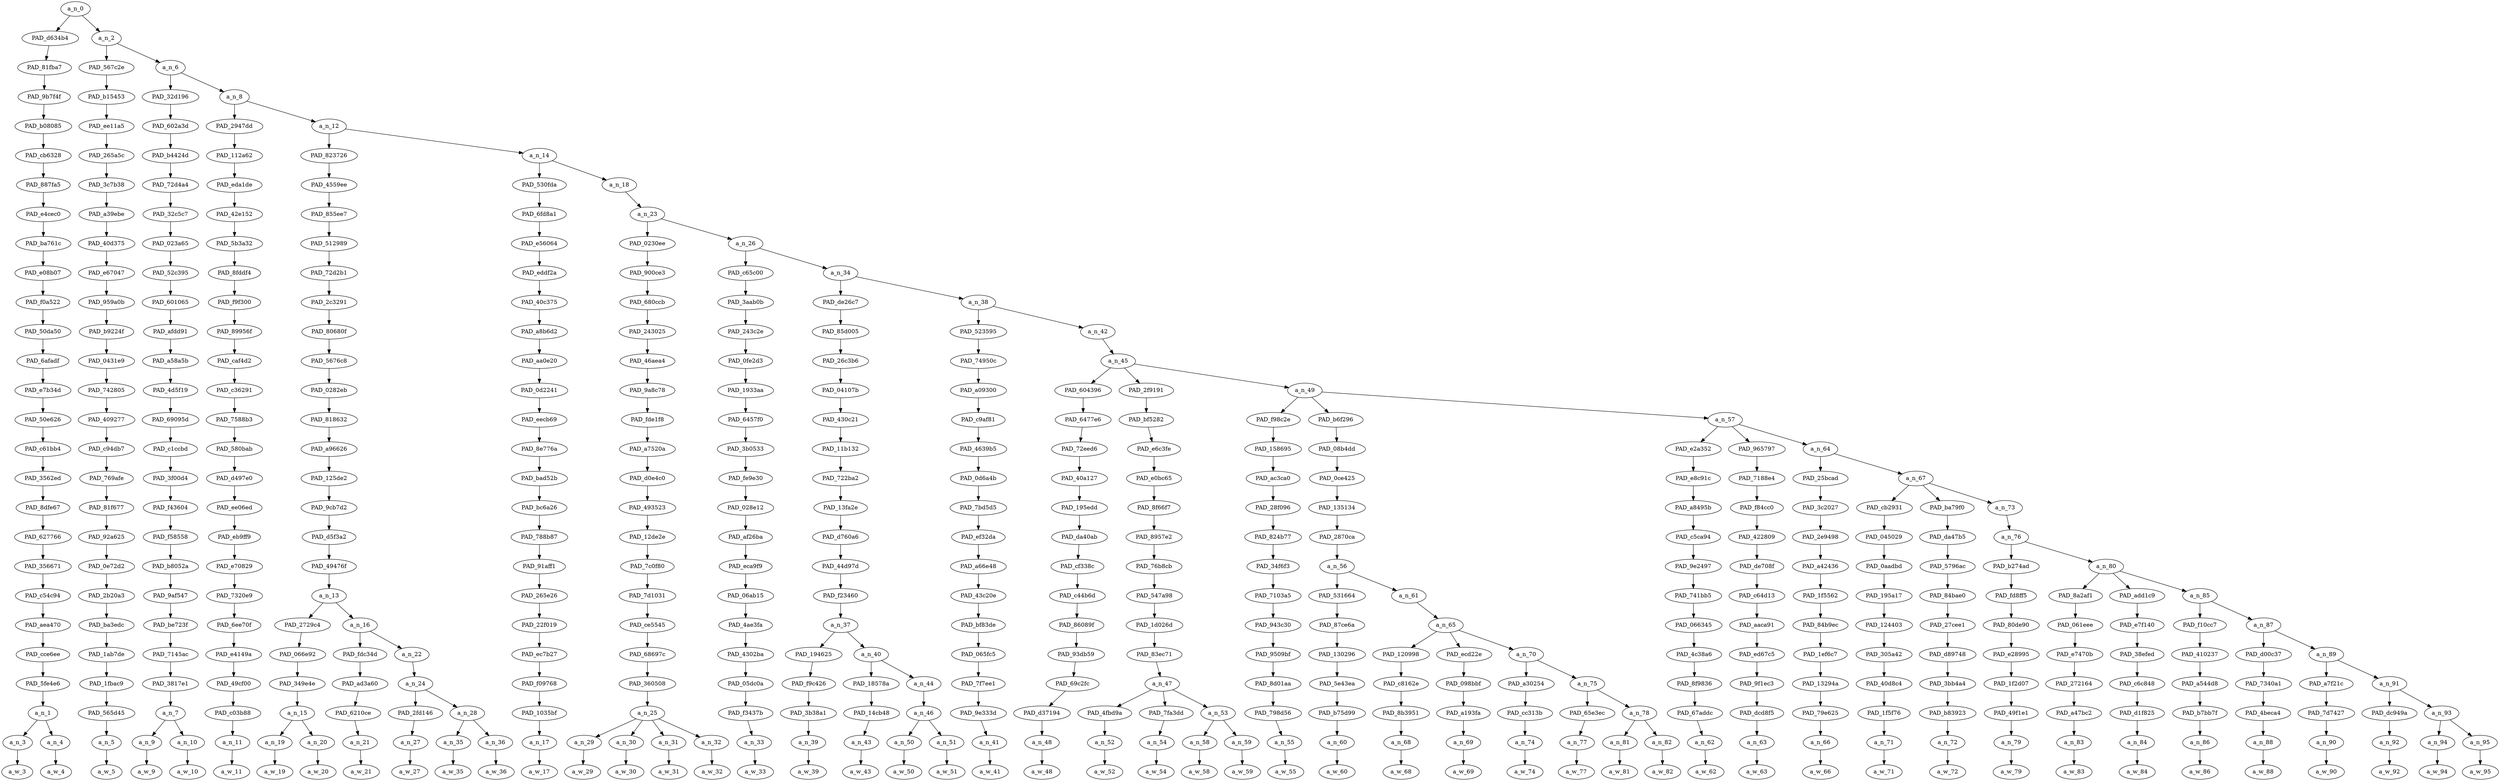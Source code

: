strict digraph "" {
	a_n_0	[div_dir=1,
		index=0,
		level=26,
		pos="2.1929029613855935,26!",
		text_span="[0, 1, 2, 3, 4, 5, 6, 7, 8, 9, 10, 11, 12, 13, 14, 15, 16, 17, 18, 19, 20, 21, 22, 23, 24, 25, 26, 27, 28, 29, 30, 31, 32, 33, 34, \
35, 36, 37, 38, 39, 40, 41, 42, 43, 44, 45, 46, 47, 48, 49]",
		value=1.00000002];
	PAD_d634b4	[div_dir=1,
		index=0,
		level=25,
		pos="0.5,25!",
		text_span="[0, 1]",
		value=0.08127898];
	a_n_0 -> PAD_d634b4;
	a_n_2	[div_dir=1,
		index=1,
		level=25,
		pos="3.885805922771187,25!",
		text_span="[2, 3, 4, 5, 6, 7, 8, 9, 10, 11, 12, 13, 14, 15, 16, 17, 18, 19, 20, 21, 22, 23, 24, 25, 26, 27, 28, 29, 30, 31, 32, 33, 34, 35, \
36, 37, 38, 39, 40, 41, 42, 43, 44, 45, 46, 47, 48, 49]",
		value=0.91870485];
	a_n_0 -> a_n_2;
	PAD_81fba7	[div_dir=1,
		index=0,
		level=24,
		pos="0.5,24!",
		text_span="[0, 1]",
		value=0.08127898];
	PAD_d634b4 -> PAD_81fba7;
	PAD_9b7f4f	[div_dir=1,
		index=0,
		level=23,
		pos="0.5,23!",
		text_span="[0, 1]",
		value=0.08127898];
	PAD_81fba7 -> PAD_9b7f4f;
	PAD_b08085	[div_dir=1,
		index=0,
		level=22,
		pos="0.5,22!",
		text_span="[0, 1]",
		value=0.08127898];
	PAD_9b7f4f -> PAD_b08085;
	PAD_cb6328	[div_dir=1,
		index=0,
		level=21,
		pos="0.5,21!",
		text_span="[0, 1]",
		value=0.08127898];
	PAD_b08085 -> PAD_cb6328;
	PAD_887fa5	[div_dir=1,
		index=0,
		level=20,
		pos="0.5,20!",
		text_span="[0, 1]",
		value=0.08127898];
	PAD_cb6328 -> PAD_887fa5;
	PAD_e4cec0	[div_dir=1,
		index=0,
		level=19,
		pos="0.5,19!",
		text_span="[0, 1]",
		value=0.08127898];
	PAD_887fa5 -> PAD_e4cec0;
	PAD_ba761c	[div_dir=1,
		index=0,
		level=18,
		pos="0.5,18!",
		text_span="[0, 1]",
		value=0.08127898];
	PAD_e4cec0 -> PAD_ba761c;
	PAD_e08b07	[div_dir=1,
		index=0,
		level=17,
		pos="0.5,17!",
		text_span="[0, 1]",
		value=0.08127898];
	PAD_ba761c -> PAD_e08b07;
	PAD_f0a522	[div_dir=1,
		index=0,
		level=16,
		pos="0.5,16!",
		text_span="[0, 1]",
		value=0.08127898];
	PAD_e08b07 -> PAD_f0a522;
	PAD_50da50	[div_dir=1,
		index=0,
		level=15,
		pos="0.5,15!",
		text_span="[0, 1]",
		value=0.08127898];
	PAD_f0a522 -> PAD_50da50;
	PAD_6afadf	[div_dir=1,
		index=0,
		level=14,
		pos="0.5,14!",
		text_span="[0, 1]",
		value=0.08127898];
	PAD_50da50 -> PAD_6afadf;
	PAD_e7b34d	[div_dir=1,
		index=0,
		level=13,
		pos="0.5,13!",
		text_span="[0, 1]",
		value=0.08127898];
	PAD_6afadf -> PAD_e7b34d;
	PAD_50e626	[div_dir=1,
		index=0,
		level=12,
		pos="0.5,12!",
		text_span="[0, 1]",
		value=0.08127898];
	PAD_e7b34d -> PAD_50e626;
	PAD_c61bb4	[div_dir=1,
		index=0,
		level=11,
		pos="0.5,11!",
		text_span="[0, 1]",
		value=0.08127898];
	PAD_50e626 -> PAD_c61bb4;
	PAD_3562ed	[div_dir=1,
		index=0,
		level=10,
		pos="0.5,10!",
		text_span="[0, 1]",
		value=0.08127898];
	PAD_c61bb4 -> PAD_3562ed;
	PAD_8dfe67	[div_dir=1,
		index=0,
		level=9,
		pos="0.5,9!",
		text_span="[0, 1]",
		value=0.08127898];
	PAD_3562ed -> PAD_8dfe67;
	PAD_627766	[div_dir=1,
		index=0,
		level=8,
		pos="0.5,8!",
		text_span="[0, 1]",
		value=0.08127898];
	PAD_8dfe67 -> PAD_627766;
	PAD_356671	[div_dir=1,
		index=0,
		level=7,
		pos="0.5,7!",
		text_span="[0, 1]",
		value=0.08127898];
	PAD_627766 -> PAD_356671;
	PAD_c54c94	[div_dir=1,
		index=0,
		level=6,
		pos="0.5,6!",
		text_span="[0, 1]",
		value=0.08127898];
	PAD_356671 -> PAD_c54c94;
	PAD_aea470	[div_dir=1,
		index=0,
		level=5,
		pos="0.5,5!",
		text_span="[0, 1]",
		value=0.08127898];
	PAD_c54c94 -> PAD_aea470;
	PAD_cce6ee	[div_dir=1,
		index=0,
		level=4,
		pos="0.5,4!",
		text_span="[0, 1]",
		value=0.08127898];
	PAD_aea470 -> PAD_cce6ee;
	PAD_5fe4e6	[div_dir=1,
		index=0,
		level=3,
		pos="0.5,3!",
		text_span="[0, 1]",
		value=0.08127898];
	PAD_cce6ee -> PAD_5fe4e6;
	a_n_1	[div_dir=1,
		index=0,
		level=2,
		pos="0.5,2!",
		text_span="[0, 1]",
		value=0.08127898];
	PAD_5fe4e6 -> a_n_1;
	a_n_3	[div_dir=1,
		index=0,
		level=1,
		pos="0.0,1!",
		text_span="[0]",
		value=0.03279738];
	a_n_1 -> a_n_3;
	a_n_4	[div_dir=-1,
		index=1,
		level=1,
		pos="1.0,1!",
		text_span="[1]",
		value=0.04827323];
	a_n_1 -> a_n_4;
	a_w_3	[div_dir=0,
		index=0,
		level=0,
		pos="0,0!",
		text_span="[0]",
		value="<user>"];
	a_n_3 -> a_w_3;
	a_w_4	[div_dir=0,
		index=1,
		level=0,
		pos="1,0!",
		text_span="[1]",
		value="<user>1"];
	a_n_4 -> a_w_4;
	PAD_567c2e	[div_dir=-1,
		index=1,
		level=24,
		pos="2.0,24!",
		text_span="[2]",
		value=0.04226169];
	a_n_2 -> PAD_567c2e;
	a_n_6	[div_dir=1,
		index=2,
		level=24,
		pos="5.771611845542374,24!",
		text_span="[3, 4, 5, 6, 7, 8, 9, 10, 11, 12, 13, 14, 15, 16, 17, 18, 19, 20, 21, 22, 23, 24, 25, 26, 27, 28, 29, 30, 31, 32, 33, 34, 35, 36, \
37, 38, 39, 40, 41, 42, 43, 44, 45, 46, 47, 48, 49]",
		value=0.87644086];
	a_n_2 -> a_n_6;
	PAD_b15453	[div_dir=-1,
		index=1,
		level=23,
		pos="2.0,23!",
		text_span="[2]",
		value=0.04226169];
	PAD_567c2e -> PAD_b15453;
	PAD_ee11a5	[div_dir=-1,
		index=1,
		level=22,
		pos="2.0,22!",
		text_span="[2]",
		value=0.04226169];
	PAD_b15453 -> PAD_ee11a5;
	PAD_265a5c	[div_dir=-1,
		index=1,
		level=21,
		pos="2.0,21!",
		text_span="[2]",
		value=0.04226169];
	PAD_ee11a5 -> PAD_265a5c;
	PAD_3c7b38	[div_dir=-1,
		index=1,
		level=20,
		pos="2.0,20!",
		text_span="[2]",
		value=0.04226169];
	PAD_265a5c -> PAD_3c7b38;
	PAD_a39ebe	[div_dir=-1,
		index=1,
		level=19,
		pos="2.0,19!",
		text_span="[2]",
		value=0.04226169];
	PAD_3c7b38 -> PAD_a39ebe;
	PAD_40d375	[div_dir=-1,
		index=1,
		level=18,
		pos="2.0,18!",
		text_span="[2]",
		value=0.04226169];
	PAD_a39ebe -> PAD_40d375;
	PAD_e67047	[div_dir=-1,
		index=1,
		level=17,
		pos="2.0,17!",
		text_span="[2]",
		value=0.04226169];
	PAD_40d375 -> PAD_e67047;
	PAD_959a0b	[div_dir=-1,
		index=1,
		level=16,
		pos="2.0,16!",
		text_span="[2]",
		value=0.04226169];
	PAD_e67047 -> PAD_959a0b;
	PAD_b9224f	[div_dir=-1,
		index=1,
		level=15,
		pos="2.0,15!",
		text_span="[2]",
		value=0.04226169];
	PAD_959a0b -> PAD_b9224f;
	PAD_0431e9	[div_dir=-1,
		index=1,
		level=14,
		pos="2.0,14!",
		text_span="[2]",
		value=0.04226169];
	PAD_b9224f -> PAD_0431e9;
	PAD_742805	[div_dir=-1,
		index=1,
		level=13,
		pos="2.0,13!",
		text_span="[2]",
		value=0.04226169];
	PAD_0431e9 -> PAD_742805;
	PAD_409277	[div_dir=-1,
		index=1,
		level=12,
		pos="2.0,12!",
		text_span="[2]",
		value=0.04226169];
	PAD_742805 -> PAD_409277;
	PAD_c94db7	[div_dir=-1,
		index=1,
		level=11,
		pos="2.0,11!",
		text_span="[2]",
		value=0.04226169];
	PAD_409277 -> PAD_c94db7;
	PAD_769afe	[div_dir=-1,
		index=1,
		level=10,
		pos="2.0,10!",
		text_span="[2]",
		value=0.04226169];
	PAD_c94db7 -> PAD_769afe;
	PAD_81f677	[div_dir=-1,
		index=1,
		level=9,
		pos="2.0,9!",
		text_span="[2]",
		value=0.04226169];
	PAD_769afe -> PAD_81f677;
	PAD_92a625	[div_dir=-1,
		index=1,
		level=8,
		pos="2.0,8!",
		text_span="[2]",
		value=0.04226169];
	PAD_81f677 -> PAD_92a625;
	PAD_0e72d2	[div_dir=-1,
		index=1,
		level=7,
		pos="2.0,7!",
		text_span="[2]",
		value=0.04226169];
	PAD_92a625 -> PAD_0e72d2;
	PAD_2b20a3	[div_dir=-1,
		index=1,
		level=6,
		pos="2.0,6!",
		text_span="[2]",
		value=0.04226169];
	PAD_0e72d2 -> PAD_2b20a3;
	PAD_ba3edc	[div_dir=-1,
		index=1,
		level=5,
		pos="2.0,5!",
		text_span="[2]",
		value=0.04226169];
	PAD_2b20a3 -> PAD_ba3edc;
	PAD_1ab7de	[div_dir=-1,
		index=1,
		level=4,
		pos="2.0,4!",
		text_span="[2]",
		value=0.04226169];
	PAD_ba3edc -> PAD_1ab7de;
	PAD_1fbac9	[div_dir=-1,
		index=1,
		level=3,
		pos="2.0,3!",
		text_span="[2]",
		value=0.04226169];
	PAD_1ab7de -> PAD_1fbac9;
	PAD_565d45	[div_dir=-1,
		index=1,
		level=2,
		pos="2.0,2!",
		text_span="[2]",
		value=0.04226169];
	PAD_1fbac9 -> PAD_565d45;
	a_n_5	[div_dir=-1,
		index=2,
		level=1,
		pos="2.0,1!",
		text_span="[2]",
		value=0.04226169];
	PAD_565d45 -> a_n_5;
	a_w_5	[div_dir=0,
		index=2,
		level=0,
		pos="2,0!",
		text_span="[2]",
		value=thats];
	a_n_5 -> a_w_5;
	PAD_32d196	[div_dir=-1,
		index=2,
		level=23,
		pos="3.5,23!",
		text_span="[3, 4]",
		value=0.03793184];
	a_n_6 -> PAD_32d196;
	a_n_8	[div_dir=1,
		index=3,
		level=23,
		pos="8.043223691084748,23!",
		text_span="[5, 6, 7, 8, 9, 10, 11, 12, 13, 14, 15, 16, 17, 18, 19, 20, 21, 22, 23, 24, 25, 26, 27, 28, 29, 30, 31, 32, 33, 34, 35, 36, 37, \
38, 39, 40, 41, 42, 43, 44, 45, 46, 47, 48, 49]",
		value=0.83849775];
	a_n_6 -> a_n_8;
	PAD_602a3d	[div_dir=-1,
		index=2,
		level=22,
		pos="3.5,22!",
		text_span="[3, 4]",
		value=0.03793184];
	PAD_32d196 -> PAD_602a3d;
	PAD_b4424d	[div_dir=-1,
		index=2,
		level=21,
		pos="3.5,21!",
		text_span="[3, 4]",
		value=0.03793184];
	PAD_602a3d -> PAD_b4424d;
	PAD_72d4a4	[div_dir=-1,
		index=2,
		level=20,
		pos="3.5,20!",
		text_span="[3, 4]",
		value=0.03793184];
	PAD_b4424d -> PAD_72d4a4;
	PAD_32c5c7	[div_dir=-1,
		index=2,
		level=19,
		pos="3.5,19!",
		text_span="[3, 4]",
		value=0.03793184];
	PAD_72d4a4 -> PAD_32c5c7;
	PAD_023a65	[div_dir=-1,
		index=2,
		level=18,
		pos="3.5,18!",
		text_span="[3, 4]",
		value=0.03793184];
	PAD_32c5c7 -> PAD_023a65;
	PAD_52c395	[div_dir=-1,
		index=2,
		level=17,
		pos="3.5,17!",
		text_span="[3, 4]",
		value=0.03793184];
	PAD_023a65 -> PAD_52c395;
	PAD_601065	[div_dir=-1,
		index=2,
		level=16,
		pos="3.5,16!",
		text_span="[3, 4]",
		value=0.03793184];
	PAD_52c395 -> PAD_601065;
	PAD_afdd91	[div_dir=-1,
		index=2,
		level=15,
		pos="3.5,15!",
		text_span="[3, 4]",
		value=0.03793184];
	PAD_601065 -> PAD_afdd91;
	PAD_a58a5b	[div_dir=-1,
		index=2,
		level=14,
		pos="3.5,14!",
		text_span="[3, 4]",
		value=0.03793184];
	PAD_afdd91 -> PAD_a58a5b;
	PAD_4d5f19	[div_dir=-1,
		index=2,
		level=13,
		pos="3.5,13!",
		text_span="[3, 4]",
		value=0.03793184];
	PAD_a58a5b -> PAD_4d5f19;
	PAD_69095d	[div_dir=-1,
		index=2,
		level=12,
		pos="3.5,12!",
		text_span="[3, 4]",
		value=0.03793184];
	PAD_4d5f19 -> PAD_69095d;
	PAD_c1ccbd	[div_dir=-1,
		index=2,
		level=11,
		pos="3.5,11!",
		text_span="[3, 4]",
		value=0.03793184];
	PAD_69095d -> PAD_c1ccbd;
	PAD_3f00d4	[div_dir=-1,
		index=2,
		level=10,
		pos="3.5,10!",
		text_span="[3, 4]",
		value=0.03793184];
	PAD_c1ccbd -> PAD_3f00d4;
	PAD_f43604	[div_dir=-1,
		index=2,
		level=9,
		pos="3.5,9!",
		text_span="[3, 4]",
		value=0.03793184];
	PAD_3f00d4 -> PAD_f43604;
	PAD_f58558	[div_dir=-1,
		index=2,
		level=8,
		pos="3.5,8!",
		text_span="[3, 4]",
		value=0.03793184];
	PAD_f43604 -> PAD_f58558;
	PAD_b8052a	[div_dir=-1,
		index=2,
		level=7,
		pos="3.5,7!",
		text_span="[3, 4]",
		value=0.03793184];
	PAD_f58558 -> PAD_b8052a;
	PAD_9af547	[div_dir=-1,
		index=2,
		level=6,
		pos="3.5,6!",
		text_span="[3, 4]",
		value=0.03793184];
	PAD_b8052a -> PAD_9af547;
	PAD_be723f	[div_dir=-1,
		index=2,
		level=5,
		pos="3.5,5!",
		text_span="[3, 4]",
		value=0.03793184];
	PAD_9af547 -> PAD_be723f;
	PAD_7145ac	[div_dir=-1,
		index=2,
		level=4,
		pos="3.5,4!",
		text_span="[3, 4]",
		value=0.03793184];
	PAD_be723f -> PAD_7145ac;
	PAD_3817e1	[div_dir=-1,
		index=2,
		level=3,
		pos="3.5,3!",
		text_span="[3, 4]",
		value=0.03793184];
	PAD_7145ac -> PAD_3817e1;
	a_n_7	[div_dir=-1,
		index=2,
		level=2,
		pos="3.5,2!",
		text_span="[3, 4]",
		value=0.03793184];
	PAD_3817e1 -> a_n_7;
	a_n_9	[div_dir=-1,
		index=3,
		level=1,
		pos="3.0,1!",
		text_span="[3]",
		value=0.01425165];
	a_n_7 -> a_n_9;
	a_n_10	[div_dir=1,
		index=4,
		level=1,
		pos="4.0,1!",
		text_span="[4]",
		value=0.02364509];
	a_n_7 -> a_n_10;
	a_w_9	[div_dir=0,
		index=3,
		level=0,
		pos="3,0!",
		text_span="[3]",
		value=a];
	a_n_9 -> a_w_9;
	a_w_10	[div_dir=0,
		index=4,
		level=0,
		pos="4,0!",
		text_span="[4]",
		value=leap];
	a_n_10 -> a_w_10;
	PAD_2947dd	[div_dir=1,
		index=3,
		level=22,
		pos="5.0,22!",
		text_span="[5]",
		value=0.01921470];
	a_n_8 -> PAD_2947dd;
	a_n_12	[div_dir=1,
		index=4,
		level=22,
		pos="11.086447382169496,22!",
		text_span="[6, 7, 8, 9, 10, 11, 12, 13, 14, 15, 16, 17, 18, 19, 20, 21, 22, 23, 24, 25, 26, 27, 28, 29, 30, 31, 32, 33, 34, 35, 36, 37, 38, \
39, 40, 41, 42, 43, 44, 45, 46, 47, 48, 49]",
		value=0.81926452];
	a_n_8 -> a_n_12;
	PAD_112a62	[div_dir=1,
		index=3,
		level=21,
		pos="5.0,21!",
		text_span="[5]",
		value=0.01921470];
	PAD_2947dd -> PAD_112a62;
	PAD_eda1de	[div_dir=1,
		index=3,
		level=20,
		pos="5.0,20!",
		text_span="[5]",
		value=0.01921470];
	PAD_112a62 -> PAD_eda1de;
	PAD_42e152	[div_dir=1,
		index=3,
		level=19,
		pos="5.0,19!",
		text_span="[5]",
		value=0.01921470];
	PAD_eda1de -> PAD_42e152;
	PAD_5b3a32	[div_dir=1,
		index=3,
		level=18,
		pos="5.0,18!",
		text_span="[5]",
		value=0.01921470];
	PAD_42e152 -> PAD_5b3a32;
	PAD_8fddf4	[div_dir=1,
		index=3,
		level=17,
		pos="5.0,17!",
		text_span="[5]",
		value=0.01921470];
	PAD_5b3a32 -> PAD_8fddf4;
	PAD_f9f300	[div_dir=1,
		index=3,
		level=16,
		pos="5.0,16!",
		text_span="[5]",
		value=0.01921470];
	PAD_8fddf4 -> PAD_f9f300;
	PAD_89956f	[div_dir=1,
		index=3,
		level=15,
		pos="5.0,15!",
		text_span="[5]",
		value=0.01921470];
	PAD_f9f300 -> PAD_89956f;
	PAD_caf4d2	[div_dir=1,
		index=3,
		level=14,
		pos="5.0,14!",
		text_span="[5]",
		value=0.01921470];
	PAD_89956f -> PAD_caf4d2;
	PAD_c36291	[div_dir=1,
		index=3,
		level=13,
		pos="5.0,13!",
		text_span="[5]",
		value=0.01921470];
	PAD_caf4d2 -> PAD_c36291;
	PAD_7588b3	[div_dir=1,
		index=3,
		level=12,
		pos="5.0,12!",
		text_span="[5]",
		value=0.01921470];
	PAD_c36291 -> PAD_7588b3;
	PAD_580bab	[div_dir=1,
		index=3,
		level=11,
		pos="5.0,11!",
		text_span="[5]",
		value=0.01921470];
	PAD_7588b3 -> PAD_580bab;
	PAD_d497e0	[div_dir=1,
		index=3,
		level=10,
		pos="5.0,10!",
		text_span="[5]",
		value=0.01921470];
	PAD_580bab -> PAD_d497e0;
	PAD_ee06ed	[div_dir=1,
		index=3,
		level=9,
		pos="5.0,9!",
		text_span="[5]",
		value=0.01921470];
	PAD_d497e0 -> PAD_ee06ed;
	PAD_eb9ff9	[div_dir=1,
		index=3,
		level=8,
		pos="5.0,8!",
		text_span="[5]",
		value=0.01921470];
	PAD_ee06ed -> PAD_eb9ff9;
	PAD_e70829	[div_dir=1,
		index=3,
		level=7,
		pos="5.0,7!",
		text_span="[5]",
		value=0.01921470];
	PAD_eb9ff9 -> PAD_e70829;
	PAD_7320e9	[div_dir=1,
		index=3,
		level=6,
		pos="5.0,6!",
		text_span="[5]",
		value=0.01921470];
	PAD_e70829 -> PAD_7320e9;
	PAD_6ee70f	[div_dir=1,
		index=3,
		level=5,
		pos="5.0,5!",
		text_span="[5]",
		value=0.01921470];
	PAD_7320e9 -> PAD_6ee70f;
	PAD_e4149a	[div_dir=1,
		index=3,
		level=4,
		pos="5.0,4!",
		text_span="[5]",
		value=0.01921470];
	PAD_6ee70f -> PAD_e4149a;
	PAD_49cf00	[div_dir=1,
		index=3,
		level=3,
		pos="5.0,3!",
		text_span="[5]",
		value=0.01921470];
	PAD_e4149a -> PAD_49cf00;
	PAD_c03b88	[div_dir=1,
		index=3,
		level=2,
		pos="5.0,2!",
		text_span="[5]",
		value=0.01921470];
	PAD_49cf00 -> PAD_c03b88;
	a_n_11	[div_dir=1,
		index=5,
		level=1,
		pos="5.0,1!",
		text_span="[5]",
		value=0.01921470];
	PAD_c03b88 -> a_n_11;
	a_w_11	[div_dir=0,
		index=5,
		level=0,
		pos="5,0!",
		text_span="[5]",
		value=do];
	a_n_11 -> a_w_11;
	PAD_823726	[div_dir=1,
		index=4,
		level=21,
		pos="7.6875,21!",
		text_span="[6, 7, 8, 9, 10, 11]",
		value=0.15080768];
	a_n_12 -> PAD_823726;
	a_n_14	[div_dir=1,
		index=5,
		level=21,
		pos="14.485394764338992,21!",
		text_span="[12, 13, 14, 15, 16, 17, 18, 19, 20, 21, 22, 23, 24, 25, 26, 27, 28, 29, 30, 31, 32, 33, 34, 35, 36, 37, 38, 39, 40, 41, 42, 43, \
44, 45, 46, 47, 48, 49]",
		value=0.66843910];
	a_n_12 -> a_n_14;
	PAD_4559ee	[div_dir=1,
		index=4,
		level=20,
		pos="7.6875,20!",
		text_span="[6, 7, 8, 9, 10, 11]",
		value=0.15080768];
	PAD_823726 -> PAD_4559ee;
	PAD_855ee7	[div_dir=1,
		index=4,
		level=19,
		pos="7.6875,19!",
		text_span="[6, 7, 8, 9, 10, 11]",
		value=0.15080768];
	PAD_4559ee -> PAD_855ee7;
	PAD_512989	[div_dir=1,
		index=4,
		level=18,
		pos="7.6875,18!",
		text_span="[6, 7, 8, 9, 10, 11]",
		value=0.15080768];
	PAD_855ee7 -> PAD_512989;
	PAD_72d2b1	[div_dir=1,
		index=4,
		level=17,
		pos="7.6875,17!",
		text_span="[6, 7, 8, 9, 10, 11]",
		value=0.15080768];
	PAD_512989 -> PAD_72d2b1;
	PAD_2c3291	[div_dir=1,
		index=4,
		level=16,
		pos="7.6875,16!",
		text_span="[6, 7, 8, 9, 10, 11]",
		value=0.15080768];
	PAD_72d2b1 -> PAD_2c3291;
	PAD_80680f	[div_dir=1,
		index=4,
		level=15,
		pos="7.6875,15!",
		text_span="[6, 7, 8, 9, 10, 11]",
		value=0.15080768];
	PAD_2c3291 -> PAD_80680f;
	PAD_5676c8	[div_dir=1,
		index=4,
		level=14,
		pos="7.6875,14!",
		text_span="[6, 7, 8, 9, 10, 11]",
		value=0.15080768];
	PAD_80680f -> PAD_5676c8;
	PAD_0282eb	[div_dir=1,
		index=4,
		level=13,
		pos="7.6875,13!",
		text_span="[6, 7, 8, 9, 10, 11]",
		value=0.15080768];
	PAD_5676c8 -> PAD_0282eb;
	PAD_818632	[div_dir=1,
		index=4,
		level=12,
		pos="7.6875,12!",
		text_span="[6, 7, 8, 9, 10, 11]",
		value=0.15080768];
	PAD_0282eb -> PAD_818632;
	PAD_a96626	[div_dir=1,
		index=4,
		level=11,
		pos="7.6875,11!",
		text_span="[6, 7, 8, 9, 10, 11]",
		value=0.15080768];
	PAD_818632 -> PAD_a96626;
	PAD_125de2	[div_dir=1,
		index=4,
		level=10,
		pos="7.6875,10!",
		text_span="[6, 7, 8, 9, 10, 11]",
		value=0.15080768];
	PAD_a96626 -> PAD_125de2;
	PAD_9cb7d2	[div_dir=1,
		index=4,
		level=9,
		pos="7.6875,9!",
		text_span="[6, 7, 8, 9, 10, 11]",
		value=0.15080768];
	PAD_125de2 -> PAD_9cb7d2;
	PAD_d5f3a2	[div_dir=1,
		index=4,
		level=8,
		pos="7.6875,8!",
		text_span="[6, 7, 8, 9, 10, 11]",
		value=0.15080768];
	PAD_9cb7d2 -> PAD_d5f3a2;
	PAD_49476f	[div_dir=1,
		index=4,
		level=7,
		pos="7.6875,7!",
		text_span="[6, 7, 8, 9, 10, 11]",
		value=0.15080768];
	PAD_d5f3a2 -> PAD_49476f;
	a_n_13	[div_dir=1,
		index=4,
		level=6,
		pos="7.6875,6!",
		text_span="[6, 7, 8, 9, 10, 11]",
		value=0.15080768];
	PAD_49476f -> a_n_13;
	PAD_2729c4	[div_dir=1,
		index=4,
		level=5,
		pos="6.5,5!",
		text_span="[6, 7]",
		value=0.05906267];
	a_n_13 -> PAD_2729c4;
	a_n_16	[div_dir=-1,
		index=5,
		level=5,
		pos="8.875,5!",
		text_span="[8, 9, 10, 11]",
		value=0.09173734];
	a_n_13 -> a_n_16;
	PAD_066e92	[div_dir=1,
		index=4,
		level=4,
		pos="6.5,4!",
		text_span="[6, 7]",
		value=0.05906267];
	PAD_2729c4 -> PAD_066e92;
	PAD_349e4e	[div_dir=1,
		index=4,
		level=3,
		pos="6.5,3!",
		text_span="[6, 7]",
		value=0.05906267];
	PAD_066e92 -> PAD_349e4e;
	a_n_15	[div_dir=1,
		index=4,
		level=2,
		pos="6.5,2!",
		text_span="[6, 7]",
		value=0.05906267];
	PAD_349e4e -> a_n_15;
	a_n_19	[div_dir=1,
		index=6,
		level=1,
		pos="6.0,1!",
		text_span="[6]",
		value=0.03737950];
	a_n_15 -> a_n_19;
	a_n_20	[div_dir=-1,
		index=7,
		level=1,
		pos="7.0,1!",
		text_span="[7]",
		value=0.02165513];
	a_n_15 -> a_n_20;
	a_w_19	[div_dir=0,
		index=6,
		level=0,
		pos="6,0!",
		text_span="[6]",
		value=black];
	a_n_19 -> a_w_19;
	a_w_20	[div_dir=0,
		index=7,
		level=0,
		pos="7,0!",
		text_span="[7]",
		value=people];
	a_n_20 -> a_w_20;
	PAD_fdc34d	[div_dir=-1,
		index=5,
		level=4,
		pos="8.0,4!",
		text_span="[8]",
		value=0.01566823];
	a_n_16 -> PAD_fdc34d;
	a_n_22	[div_dir=1,
		index=6,
		level=4,
		pos="9.75,4!",
		text_span="[9, 10, 11]",
		value=0.07605911];
	a_n_16 -> a_n_22;
	PAD_ad3a60	[div_dir=-1,
		index=5,
		level=3,
		pos="8.0,3!",
		text_span="[8]",
		value=0.01566823];
	PAD_fdc34d -> PAD_ad3a60;
	PAD_6210ce	[div_dir=-1,
		index=5,
		level=2,
		pos="8.0,2!",
		text_span="[8]",
		value=0.01566823];
	PAD_ad3a60 -> PAD_6210ce;
	a_n_21	[div_dir=-1,
		index=8,
		level=1,
		pos="8.0,1!",
		text_span="[8]",
		value=0.01566823];
	PAD_6210ce -> a_n_21;
	a_w_21	[div_dir=0,
		index=8,
		level=0,
		pos="8,0!",
		text_span="[8]",
		value=who];
	a_n_21 -> a_w_21;
	a_n_24	[div_dir=1,
		index=6,
		level=3,
		pos="9.75,3!",
		text_span="[9, 10, 11]",
		value=0.07601869];
	a_n_22 -> a_n_24;
	PAD_2fd146	[div_dir=-1,
		index=6,
		level=2,
		pos="9.0,2!",
		text_span="[9]",
		value=0.02346785];
	a_n_24 -> PAD_2fd146;
	a_n_28	[div_dir=1,
		index=7,
		level=2,
		pos="10.5,2!",
		text_span="[10, 11]",
		value=0.05251042];
	a_n_24 -> a_n_28;
	a_n_27	[div_dir=-1,
		index=9,
		level=1,
		pos="9.0,1!",
		text_span="[9]",
		value=0.02346785];
	PAD_2fd146 -> a_n_27;
	a_w_27	[div_dir=0,
		index=9,
		level=0,
		pos="9,0!",
		text_span="[9]",
		value=love];
	a_n_27 -> a_w_27;
	a_n_35	[div_dir=1,
		index=10,
		level=1,
		pos="10.0,1!",
		text_span="[10]",
		value=0.03133738];
	a_n_28 -> a_n_35;
	a_n_36	[div_dir=-1,
		index=11,
		level=1,
		pos="11.0,1!",
		text_span="[11]",
		value=0.02110976];
	a_n_28 -> a_n_36;
	a_w_35	[div_dir=0,
		index=10,
		level=0,
		pos="10,0!",
		text_span="[10]",
		value=black1];
	a_n_35 -> a_w_35;
	a_w_36	[div_dir=0,
		index=11,
		level=0,
		pos="11,0!",
		text_span="[11]",
		value=people1];
	a_n_36 -> a_w_36;
	PAD_530fda	[div_dir=1,
		index=5,
		level=20,
		pos="12.0,20!",
		text_span="[12]",
		value=0.01616604];
	a_n_14 -> PAD_530fda;
	a_n_18	[div_dir=1,
		index=6,
		level=20,
		pos="16.970789528677983,20!",
		text_span="[13, 14, 15, 16, 17, 18, 19, 20, 21, 22, 23, 24, 25, 26, 27, 28, 29, 30, 31, 32, 33, 34, 35, 36, 37, 38, 39, 40, 41, 42, 43, 44, \
45, 46, 47, 48, 49]",
		value=0.65225698];
	a_n_14 -> a_n_18;
	PAD_6fd8a1	[div_dir=1,
		index=5,
		level=19,
		pos="12.0,19!",
		text_span="[12]",
		value=0.01616604];
	PAD_530fda -> PAD_6fd8a1;
	PAD_e56064	[div_dir=1,
		index=5,
		level=18,
		pos="12.0,18!",
		text_span="[12]",
		value=0.01616604];
	PAD_6fd8a1 -> PAD_e56064;
	PAD_eddf2a	[div_dir=1,
		index=5,
		level=17,
		pos="12.0,17!",
		text_span="[12]",
		value=0.01616604];
	PAD_e56064 -> PAD_eddf2a;
	PAD_40c375	[div_dir=1,
		index=5,
		level=16,
		pos="12.0,16!",
		text_span="[12]",
		value=0.01616604];
	PAD_eddf2a -> PAD_40c375;
	PAD_a8b6d2	[div_dir=1,
		index=5,
		level=15,
		pos="12.0,15!",
		text_span="[12]",
		value=0.01616604];
	PAD_40c375 -> PAD_a8b6d2;
	PAD_aa0e20	[div_dir=1,
		index=5,
		level=14,
		pos="12.0,14!",
		text_span="[12]",
		value=0.01616604];
	PAD_a8b6d2 -> PAD_aa0e20;
	PAD_0d2241	[div_dir=1,
		index=5,
		level=13,
		pos="12.0,13!",
		text_span="[12]",
		value=0.01616604];
	PAD_aa0e20 -> PAD_0d2241;
	PAD_eecb69	[div_dir=1,
		index=5,
		level=12,
		pos="12.0,12!",
		text_span="[12]",
		value=0.01616604];
	PAD_0d2241 -> PAD_eecb69;
	PAD_8e776a	[div_dir=1,
		index=5,
		level=11,
		pos="12.0,11!",
		text_span="[12]",
		value=0.01616604];
	PAD_eecb69 -> PAD_8e776a;
	PAD_bad52b	[div_dir=1,
		index=5,
		level=10,
		pos="12.0,10!",
		text_span="[12]",
		value=0.01616604];
	PAD_8e776a -> PAD_bad52b;
	PAD_bc6a26	[div_dir=1,
		index=5,
		level=9,
		pos="12.0,9!",
		text_span="[12]",
		value=0.01616604];
	PAD_bad52b -> PAD_bc6a26;
	PAD_788b87	[div_dir=1,
		index=5,
		level=8,
		pos="12.0,8!",
		text_span="[12]",
		value=0.01616604];
	PAD_bc6a26 -> PAD_788b87;
	PAD_91aff1	[div_dir=1,
		index=5,
		level=7,
		pos="12.0,7!",
		text_span="[12]",
		value=0.01616604];
	PAD_788b87 -> PAD_91aff1;
	PAD_265e26	[div_dir=1,
		index=5,
		level=6,
		pos="12.0,6!",
		text_span="[12]",
		value=0.01616604];
	PAD_91aff1 -> PAD_265e26;
	PAD_22f019	[div_dir=1,
		index=6,
		level=5,
		pos="12.0,5!",
		text_span="[12]",
		value=0.01616604];
	PAD_265e26 -> PAD_22f019;
	PAD_ec7b27	[div_dir=1,
		index=7,
		level=4,
		pos="12.0,4!",
		text_span="[12]",
		value=0.01616604];
	PAD_22f019 -> PAD_ec7b27;
	PAD_f09768	[div_dir=1,
		index=7,
		level=3,
		pos="12.0,3!",
		text_span="[12]",
		value=0.01616604];
	PAD_ec7b27 -> PAD_f09768;
	PAD_1035bf	[div_dir=1,
		index=8,
		level=2,
		pos="12.0,2!",
		text_span="[12]",
		value=0.01616604];
	PAD_f09768 -> PAD_1035bf;
	a_n_17	[div_dir=1,
		index=12,
		level=1,
		pos="12.0,1!",
		text_span="[12]",
		value=0.01616604];
	PAD_1035bf -> a_n_17;
	a_w_17	[div_dir=0,
		index=12,
		level=0,
		pos="12,0!",
		text_span="[12]",
		value=want];
	a_n_17 -> a_w_17;
	a_n_23	[div_dir=1,
		index=6,
		level=19,
		pos="16.970789528677983,19!",
		text_span="[13, 14, 15, 16, 17, 18, 19, 20, 21, 22, 23, 24, 25, 26, 27, 28, 29, 30, 31, 32, 33, 34, 35, 36, 37, 38, 39, 40, 41, 42, 43, 44, \
45, 46, 47, 48, 49]",
		value=0.65224243];
	a_n_18 -> a_n_23;
	PAD_0230ee	[div_dir=1,
		index=6,
		level=18,
		pos="14.5,18!",
		text_span="[13, 14, 15, 16]",
		value=0.08633399];
	a_n_23 -> PAD_0230ee;
	a_n_26	[div_dir=-1,
		index=7,
		level=18,
		pos="19.441579057355966,18!",
		text_span="[17, 18, 19, 20, 21, 22, 23, 24, 25, 26, 27, 28, 29, 30, 31, 32, 33, 34, 35, 36, 37, 38, 39, 40, 41, 42, 43, 44, 45, 46, 47, 48, \
49]",
		value=0.56589389];
	a_n_23 -> a_n_26;
	PAD_900ce3	[div_dir=1,
		index=6,
		level=17,
		pos="14.5,17!",
		text_span="[13, 14, 15, 16]",
		value=0.08633399];
	PAD_0230ee -> PAD_900ce3;
	PAD_680ccb	[div_dir=1,
		index=6,
		level=16,
		pos="14.5,16!",
		text_span="[13, 14, 15, 16]",
		value=0.08633399];
	PAD_900ce3 -> PAD_680ccb;
	PAD_243025	[div_dir=1,
		index=6,
		level=15,
		pos="14.5,15!",
		text_span="[13, 14, 15, 16]",
		value=0.08633399];
	PAD_680ccb -> PAD_243025;
	PAD_46aea4	[div_dir=1,
		index=6,
		level=14,
		pos="14.5,14!",
		text_span="[13, 14, 15, 16]",
		value=0.08633399];
	PAD_243025 -> PAD_46aea4;
	PAD_9a8c78	[div_dir=1,
		index=6,
		level=13,
		pos="14.5,13!",
		text_span="[13, 14, 15, 16]",
		value=0.08633399];
	PAD_46aea4 -> PAD_9a8c78;
	PAD_fde1f8	[div_dir=1,
		index=6,
		level=12,
		pos="14.5,12!",
		text_span="[13, 14, 15, 16]",
		value=0.08633399];
	PAD_9a8c78 -> PAD_fde1f8;
	PAD_a7520a	[div_dir=1,
		index=6,
		level=11,
		pos="14.5,11!",
		text_span="[13, 14, 15, 16]",
		value=0.08633399];
	PAD_fde1f8 -> PAD_a7520a;
	PAD_d0e4c0	[div_dir=1,
		index=6,
		level=10,
		pos="14.5,10!",
		text_span="[13, 14, 15, 16]",
		value=0.08633399];
	PAD_a7520a -> PAD_d0e4c0;
	PAD_493523	[div_dir=1,
		index=6,
		level=9,
		pos="14.5,9!",
		text_span="[13, 14, 15, 16]",
		value=0.08633399];
	PAD_d0e4c0 -> PAD_493523;
	PAD_12de2e	[div_dir=1,
		index=6,
		level=8,
		pos="14.5,8!",
		text_span="[13, 14, 15, 16]",
		value=0.08633399];
	PAD_493523 -> PAD_12de2e;
	PAD_7c0f80	[div_dir=1,
		index=6,
		level=7,
		pos="14.5,7!",
		text_span="[13, 14, 15, 16]",
		value=0.08633399];
	PAD_12de2e -> PAD_7c0f80;
	PAD_7d1031	[div_dir=1,
		index=6,
		level=6,
		pos="14.5,6!",
		text_span="[13, 14, 15, 16]",
		value=0.08633399];
	PAD_7c0f80 -> PAD_7d1031;
	PAD_ce5545	[div_dir=1,
		index=7,
		level=5,
		pos="14.5,5!",
		text_span="[13, 14, 15, 16]",
		value=0.08633399];
	PAD_7d1031 -> PAD_ce5545;
	PAD_68697c	[div_dir=1,
		index=8,
		level=4,
		pos="14.5,4!",
		text_span="[13, 14, 15, 16]",
		value=0.08633399];
	PAD_ce5545 -> PAD_68697c;
	PAD_360508	[div_dir=1,
		index=8,
		level=3,
		pos="14.5,3!",
		text_span="[13, 14, 15, 16]",
		value=0.08633399];
	PAD_68697c -> PAD_360508;
	a_n_25	[div_dir=1,
		index=9,
		level=2,
		pos="14.5,2!",
		text_span="[13, 14, 15, 16]",
		value=0.08633399];
	PAD_360508 -> a_n_25;
	a_n_29	[div_dir=1,
		index=13,
		level=1,
		pos="13.0,1!",
		text_span="[13]",
		value=0.01474746];
	a_n_25 -> a_n_29;
	a_n_30	[div_dir=1,
		index=14,
		level=1,
		pos="14.0,1!",
		text_span="[14]",
		value=0.02506210];
	a_n_25 -> a_n_30;
	a_n_31	[div_dir=1,
		index=15,
		level=1,
		pos="15.0,1!",
		text_span="[15]",
		value=0.01784500];
	a_n_25 -> a_n_31;
	a_n_32	[div_dir=-1,
		index=16,
		level=1,
		pos="16.0,1!",
		text_span="[16]",
		value=0.02858493];
	a_n_25 -> a_n_32;
	a_w_29	[div_dir=0,
		index=13,
		level=0,
		pos="13,0!",
		text_span="[13]",
		value=a1];
	a_n_29 -> a_w_29;
	a_w_30	[div_dir=0,
		index=14,
		level=0,
		pos="14,0!",
		text_span="[14]",
		value=black2];
	a_n_30 -> a_w_30;
	a_w_31	[div_dir=0,
		index=15,
		level=0,
		pos="15,0!",
		text_span="[15]",
		value=only];
	a_n_31 -> a_w_31;
	a_w_32	[div_dir=0,
		index=16,
		level=0,
		pos="16,0!",
		text_span="[16]",
		value=nation];
	a_n_32 -> a_w_32;
	PAD_c65c00	[div_dir=1,
		index=7,
		level=17,
		pos="17.0,17!",
		text_span="[17]",
		value=0.01669175];
	a_n_26 -> PAD_c65c00;
	a_n_34	[div_dir=-1,
		index=8,
		level=17,
		pos="21.883158114711936,17!",
		text_span="[18, 19, 20, 21, 22, 23, 24, 25, 26, 27, 28, 29, 30, 31, 32, 33, 34, 35, 36, 37, 38, 39, 40, 41, 42, 43, 44, 45, 46, 47, 48, 49]",
		value=0.54918655];
	a_n_26 -> a_n_34;
	PAD_3aab0b	[div_dir=1,
		index=7,
		level=16,
		pos="17.0,16!",
		text_span="[17]",
		value=0.01669175];
	PAD_c65c00 -> PAD_3aab0b;
	PAD_243c2e	[div_dir=1,
		index=7,
		level=15,
		pos="17.0,15!",
		text_span="[17]",
		value=0.01669175];
	PAD_3aab0b -> PAD_243c2e;
	PAD_0fe2d3	[div_dir=1,
		index=7,
		level=14,
		pos="17.0,14!",
		text_span="[17]",
		value=0.01669175];
	PAD_243c2e -> PAD_0fe2d3;
	PAD_1933aa	[div_dir=1,
		index=7,
		level=13,
		pos="17.0,13!",
		text_span="[17]",
		value=0.01669175];
	PAD_0fe2d3 -> PAD_1933aa;
	PAD_6457f0	[div_dir=1,
		index=7,
		level=12,
		pos="17.0,12!",
		text_span="[17]",
		value=0.01669175];
	PAD_1933aa -> PAD_6457f0;
	PAD_3b0533	[div_dir=1,
		index=7,
		level=11,
		pos="17.0,11!",
		text_span="[17]",
		value=0.01669175];
	PAD_6457f0 -> PAD_3b0533;
	PAD_fe9e30	[div_dir=1,
		index=7,
		level=10,
		pos="17.0,10!",
		text_span="[17]",
		value=0.01669175];
	PAD_3b0533 -> PAD_fe9e30;
	PAD_028e12	[div_dir=1,
		index=7,
		level=9,
		pos="17.0,9!",
		text_span="[17]",
		value=0.01669175];
	PAD_fe9e30 -> PAD_028e12;
	PAD_af26ba	[div_dir=1,
		index=7,
		level=8,
		pos="17.0,8!",
		text_span="[17]",
		value=0.01669175];
	PAD_028e12 -> PAD_af26ba;
	PAD_eca9f9	[div_dir=1,
		index=7,
		level=7,
		pos="17.0,7!",
		text_span="[17]",
		value=0.01669175];
	PAD_af26ba -> PAD_eca9f9;
	PAD_06ab15	[div_dir=1,
		index=7,
		level=6,
		pos="17.0,6!",
		text_span="[17]",
		value=0.01669175];
	PAD_eca9f9 -> PAD_06ab15;
	PAD_4ae3fa	[div_dir=1,
		index=8,
		level=5,
		pos="17.0,5!",
		text_span="[17]",
		value=0.01669175];
	PAD_06ab15 -> PAD_4ae3fa;
	PAD_4302ba	[div_dir=1,
		index=9,
		level=4,
		pos="17.0,4!",
		text_span="[17]",
		value=0.01669175];
	PAD_4ae3fa -> PAD_4302ba;
	PAD_05dc0a	[div_dir=1,
		index=9,
		level=3,
		pos="17.0,3!",
		text_span="[17]",
		value=0.01669175];
	PAD_4302ba -> PAD_05dc0a;
	PAD_f3437b	[div_dir=1,
		index=10,
		level=2,
		pos="17.0,2!",
		text_span="[17]",
		value=0.01669175];
	PAD_05dc0a -> PAD_f3437b;
	a_n_33	[div_dir=1,
		index=17,
		level=1,
		pos="17.0,1!",
		text_span="[17]",
		value=0.01669175];
	PAD_f3437b -> a_n_33;
	a_w_33	[div_dir=0,
		index=17,
		level=0,
		pos="17,0!",
		text_span="[17]",
		value=do1];
	a_n_33 -> a_w_33;
	PAD_de26c7	[div_dir=-1,
		index=8,
		level=16,
		pos="18.875,16!",
		text_span="[18, 19, 20, 21]",
		value=0.11086188];
	a_n_34 -> PAD_de26c7;
	a_n_38	[div_dir=-1,
		index=9,
		level=16,
		pos="24.89131622942387,16!",
		text_span="[22, 23, 24, 25, 26, 27, 28, 29, 30, 31, 32, 33, 34, 35, 36, 37, 38, 39, 40, 41, 42, 43, 44, 45, 46, 47, 48, 49]",
		value=0.43830605];
	a_n_34 -> a_n_38;
	PAD_85d005	[div_dir=-1,
		index=8,
		level=15,
		pos="18.875,15!",
		text_span="[18, 19, 20, 21]",
		value=0.11086188];
	PAD_de26c7 -> PAD_85d005;
	PAD_26c3b6	[div_dir=-1,
		index=8,
		level=14,
		pos="18.875,14!",
		text_span="[18, 19, 20, 21]",
		value=0.11086188];
	PAD_85d005 -> PAD_26c3b6;
	PAD_04107b	[div_dir=-1,
		index=8,
		level=13,
		pos="18.875,13!",
		text_span="[18, 19, 20, 21]",
		value=0.11086188];
	PAD_26c3b6 -> PAD_04107b;
	PAD_430c21	[div_dir=-1,
		index=8,
		level=12,
		pos="18.875,12!",
		text_span="[18, 19, 20, 21]",
		value=0.11086188];
	PAD_04107b -> PAD_430c21;
	PAD_11b132	[div_dir=-1,
		index=8,
		level=11,
		pos="18.875,11!",
		text_span="[18, 19, 20, 21]",
		value=0.11086188];
	PAD_430c21 -> PAD_11b132;
	PAD_722ba2	[div_dir=-1,
		index=8,
		level=10,
		pos="18.875,10!",
		text_span="[18, 19, 20, 21]",
		value=0.11086188];
	PAD_11b132 -> PAD_722ba2;
	PAD_13fa2e	[div_dir=-1,
		index=8,
		level=9,
		pos="18.875,9!",
		text_span="[18, 19, 20, 21]",
		value=0.11086188];
	PAD_722ba2 -> PAD_13fa2e;
	PAD_d760a6	[div_dir=-1,
		index=8,
		level=8,
		pos="18.875,8!",
		text_span="[18, 19, 20, 21]",
		value=0.11086188];
	PAD_13fa2e -> PAD_d760a6;
	PAD_44d97d	[div_dir=-1,
		index=8,
		level=7,
		pos="18.875,7!",
		text_span="[18, 19, 20, 21]",
		value=0.11086188];
	PAD_d760a6 -> PAD_44d97d;
	PAD_f23460	[div_dir=-1,
		index=8,
		level=6,
		pos="18.875,6!",
		text_span="[18, 19, 20, 21]",
		value=0.11086188];
	PAD_44d97d -> PAD_f23460;
	a_n_37	[div_dir=-1,
		index=9,
		level=5,
		pos="18.875,5!",
		text_span="[18, 19, 20, 21]",
		value=0.11086188];
	PAD_f23460 -> a_n_37;
	PAD_194625	[div_dir=1,
		index=10,
		level=4,
		pos="18.0,4!",
		text_span="[18]",
		value=0.04146342];
	a_n_37 -> PAD_194625;
	a_n_40	[div_dir=-1,
		index=11,
		level=4,
		pos="19.75,4!",
		text_span="[19, 20, 21]",
		value=0.06937253];
	a_n_37 -> a_n_40;
	PAD_f9c426	[div_dir=1,
		index=10,
		level=3,
		pos="18.0,3!",
		text_span="[18]",
		value=0.04146342];
	PAD_194625 -> PAD_f9c426;
	PAD_3b38a1	[div_dir=1,
		index=11,
		level=2,
		pos="18.0,2!",
		text_span="[18]",
		value=0.04146342];
	PAD_f9c426 -> PAD_3b38a1;
	a_n_39	[div_dir=1,
		index=18,
		level=1,
		pos="18.0,1!",
		text_span="[18]",
		value=0.04146342];
	PAD_3b38a1 -> a_n_39;
	a_w_39	[div_dir=0,
		index=18,
		level=0,
		pos="18,0!",
		text_span="[18]",
		value=asians];
	a_n_39 -> a_w_39;
	PAD_18578a	[div_dir=-1,
		index=11,
		level=3,
		pos="19.0,3!",
		text_span="[19]",
		value=0.01332372];
	a_n_40 -> PAD_18578a;
	a_n_44	[div_dir=-1,
		index=12,
		level=3,
		pos="20.5,3!",
		text_span="[20, 21]",
		value=0.05600780];
	a_n_40 -> a_n_44;
	PAD_14cb48	[div_dir=-1,
		index=12,
		level=2,
		pos="19.0,2!",
		text_span="[19]",
		value=0.01332372];
	PAD_18578a -> PAD_14cb48;
	a_n_43	[div_dir=-1,
		index=19,
		level=1,
		pos="19.0,1!",
		text_span="[19]",
		value=0.01332372];
	PAD_14cb48 -> a_n_43;
	a_w_43	[div_dir=0,
		index=19,
		level=0,
		pos="19,0!",
		text_span="[19]",
		value=who1];
	a_n_43 -> a_w_43;
	a_n_46	[div_dir=-1,
		index=13,
		level=2,
		pos="20.5,2!",
		text_span="[20, 21]",
		value=0.05598673];
	a_n_44 -> a_n_46;
	a_n_50	[div_dir=-1,
		index=20,
		level=1,
		pos="20.0,1!",
		text_span="[20]",
		value=0.01895030];
	a_n_46 -> a_n_50;
	a_n_51	[div_dir=-1,
		index=21,
		level=1,
		pos="21.0,1!",
		text_span="[21]",
		value=0.03701536];
	a_n_46 -> a_n_51;
	a_w_50	[div_dir=0,
		index=20,
		level=0,
		pos="20,0!",
		text_span="[20]",
		value=love1];
	a_n_50 -> a_w_50;
	a_w_51	[div_dir=0,
		index=21,
		level=0,
		pos="21,0!",
		text_span="[21]",
		value=asians1];
	a_n_51 -> a_w_51;
	PAD_523595	[div_dir=1,
		index=9,
		level=15,
		pos="22.0,15!",
		text_span="[22]",
		value=0.01380135];
	a_n_38 -> PAD_523595;
	a_n_42	[div_dir=-1,
		index=10,
		level=15,
		pos="27.78263245884774,15!",
		text_span="[23, 24, 25, 26, 27, 28, 29, 30, 31, 32, 33, 34, 35, 36, 37, 38, 39, 40, 41, 42, 43, 44, 45, 46, 47, 48, 49]",
		value=0.42449595];
	a_n_38 -> a_n_42;
	PAD_74950c	[div_dir=1,
		index=9,
		level=14,
		pos="22.0,14!",
		text_span="[22]",
		value=0.01380135];
	PAD_523595 -> PAD_74950c;
	PAD_a09300	[div_dir=1,
		index=9,
		level=13,
		pos="22.0,13!",
		text_span="[22]",
		value=0.01380135];
	PAD_74950c -> PAD_a09300;
	PAD_c9af81	[div_dir=1,
		index=9,
		level=12,
		pos="22.0,12!",
		text_span="[22]",
		value=0.01380135];
	PAD_a09300 -> PAD_c9af81;
	PAD_4639b5	[div_dir=1,
		index=9,
		level=11,
		pos="22.0,11!",
		text_span="[22]",
		value=0.01380135];
	PAD_c9af81 -> PAD_4639b5;
	PAD_0d6a4b	[div_dir=1,
		index=9,
		level=10,
		pos="22.0,10!",
		text_span="[22]",
		value=0.01380135];
	PAD_4639b5 -> PAD_0d6a4b;
	PAD_7bd5d5	[div_dir=1,
		index=9,
		level=9,
		pos="22.0,9!",
		text_span="[22]",
		value=0.01380135];
	PAD_0d6a4b -> PAD_7bd5d5;
	PAD_ef32da	[div_dir=1,
		index=9,
		level=8,
		pos="22.0,8!",
		text_span="[22]",
		value=0.01380135];
	PAD_7bd5d5 -> PAD_ef32da;
	PAD_a66e48	[div_dir=1,
		index=9,
		level=7,
		pos="22.0,7!",
		text_span="[22]",
		value=0.01380135];
	PAD_ef32da -> PAD_a66e48;
	PAD_43c20e	[div_dir=1,
		index=9,
		level=6,
		pos="22.0,6!",
		text_span="[22]",
		value=0.01380135];
	PAD_a66e48 -> PAD_43c20e;
	PAD_bf83de	[div_dir=1,
		index=10,
		level=5,
		pos="22.0,5!",
		text_span="[22]",
		value=0.01380135];
	PAD_43c20e -> PAD_bf83de;
	PAD_065fc5	[div_dir=1,
		index=12,
		level=4,
		pos="22.0,4!",
		text_span="[22]",
		value=0.01380135];
	PAD_bf83de -> PAD_065fc5;
	PAD_7f7ee1	[div_dir=1,
		index=13,
		level=3,
		pos="22.0,3!",
		text_span="[22]",
		value=0.01380135];
	PAD_065fc5 -> PAD_7f7ee1;
	PAD_9e333d	[div_dir=1,
		index=14,
		level=2,
		pos="22.0,2!",
		text_span="[22]",
		value=0.01380135];
	PAD_7f7ee1 -> PAD_9e333d;
	a_n_41	[div_dir=1,
		index=22,
		level=1,
		pos="22.0,1!",
		text_span="[22]",
		value=0.01380135];
	PAD_9e333d -> a_n_41;
	a_w_41	[div_dir=0,
		index=22,
		level=0,
		pos="22,0!",
		text_span="[22]",
		value=want1];
	a_n_41 -> a_w_41;
	a_n_45	[div_dir=-1,
		index=10,
		level=14,
		pos="27.78263245884774,14!",
		text_span="[23, 24, 25, 26, 27, 28, 29, 30, 31, 32, 33, 34, 35, 36, 37, 38, 39, 40, 41, 42, 43, 44, 45, 46, 47, 48, 49]",
		value=0.42448272];
	a_n_42 -> a_n_45;
	PAD_604396	[div_dir=-1,
		index=11,
		level=13,
		pos="27.0,13!",
		text_span="[27]",
		value=0.01437727];
	a_n_45 -> PAD_604396;
	PAD_2f9191	[div_dir=1,
		index=10,
		level=13,
		pos="24.5,13!",
		text_span="[23, 24, 25, 26]",
		value=0.06657517];
	a_n_45 -> PAD_2f9191;
	a_n_49	[div_dir=-1,
		index=12,
		level=13,
		pos="31.847897376543212,13!",
		text_span="[28, 29, 30, 31, 32, 33, 34, 35, 36, 37, 38, 39, 40, 41, 42, 43, 44, 45, 46, 47, 48, 49]",
		value=0.34351706];
	a_n_45 -> a_n_49;
	PAD_6477e6	[div_dir=-1,
		index=11,
		level=12,
		pos="27.0,12!",
		text_span="[27]",
		value=0.01437727];
	PAD_604396 -> PAD_6477e6;
	PAD_72eed6	[div_dir=-1,
		index=11,
		level=11,
		pos="27.0,11!",
		text_span="[27]",
		value=0.01437727];
	PAD_6477e6 -> PAD_72eed6;
	PAD_40a127	[div_dir=-1,
		index=11,
		level=10,
		pos="27.0,10!",
		text_span="[27]",
		value=0.01437727];
	PAD_72eed6 -> PAD_40a127;
	PAD_195edd	[div_dir=-1,
		index=11,
		level=9,
		pos="27.0,9!",
		text_span="[27]",
		value=0.01437727];
	PAD_40a127 -> PAD_195edd;
	PAD_da40ab	[div_dir=-1,
		index=11,
		level=8,
		pos="27.0,8!",
		text_span="[27]",
		value=0.01437727];
	PAD_195edd -> PAD_da40ab;
	PAD_cf338c	[div_dir=-1,
		index=11,
		level=7,
		pos="27.0,7!",
		text_span="[27]",
		value=0.01437727];
	PAD_da40ab -> PAD_cf338c;
	PAD_c44b6d	[div_dir=-1,
		index=11,
		level=6,
		pos="27.0,6!",
		text_span="[27]",
		value=0.01437727];
	PAD_cf338c -> PAD_c44b6d;
	PAD_86089f	[div_dir=-1,
		index=12,
		level=5,
		pos="27.0,5!",
		text_span="[27]",
		value=0.01437727];
	PAD_c44b6d -> PAD_86089f;
	PAD_93db59	[div_dir=-1,
		index=14,
		level=4,
		pos="27.0,4!",
		text_span="[27]",
		value=0.01437727];
	PAD_86089f -> PAD_93db59;
	PAD_69c2fc	[div_dir=-1,
		index=15,
		level=3,
		pos="27.0,3!",
		text_span="[27]",
		value=0.01437727];
	PAD_93db59 -> PAD_69c2fc;
	PAD_d37194	[div_dir=-1,
		index=18,
		level=2,
		pos="27.0,2!",
		text_span="[27]",
		value=0.01437727];
	PAD_69c2fc -> PAD_d37194;
	a_n_48	[div_dir=-1,
		index=27,
		level=1,
		pos="27.0,1!",
		text_span="[27]",
		value=0.01437727];
	PAD_d37194 -> a_n_48;
	a_w_48	[div_dir=0,
		index=27,
		level=0,
		pos="27,0!",
		text_span="[27]",
		value=these];
	a_n_48 -> a_w_48;
	PAD_bf5282	[div_dir=1,
		index=10,
		level=12,
		pos="24.5,12!",
		text_span="[23, 24, 25, 26]",
		value=0.06657517];
	PAD_2f9191 -> PAD_bf5282;
	PAD_e6c3fe	[div_dir=1,
		index=10,
		level=11,
		pos="24.5,11!",
		text_span="[23, 24, 25, 26]",
		value=0.06657517];
	PAD_bf5282 -> PAD_e6c3fe;
	PAD_e0bc65	[div_dir=1,
		index=10,
		level=10,
		pos="24.5,10!",
		text_span="[23, 24, 25, 26]",
		value=0.06657517];
	PAD_e6c3fe -> PAD_e0bc65;
	PAD_8f66f7	[div_dir=1,
		index=10,
		level=9,
		pos="24.5,9!",
		text_span="[23, 24, 25, 26]",
		value=0.06657517];
	PAD_e0bc65 -> PAD_8f66f7;
	PAD_8957e2	[div_dir=1,
		index=10,
		level=8,
		pos="24.5,8!",
		text_span="[23, 24, 25, 26]",
		value=0.06657517];
	PAD_8f66f7 -> PAD_8957e2;
	PAD_76b8cb	[div_dir=1,
		index=10,
		level=7,
		pos="24.5,7!",
		text_span="[23, 24, 25, 26]",
		value=0.06657517];
	PAD_8957e2 -> PAD_76b8cb;
	PAD_547a98	[div_dir=1,
		index=10,
		level=6,
		pos="24.5,6!",
		text_span="[23, 24, 25, 26]",
		value=0.06657517];
	PAD_76b8cb -> PAD_547a98;
	PAD_1d026d	[div_dir=1,
		index=11,
		level=5,
		pos="24.5,5!",
		text_span="[23, 24, 25, 26]",
		value=0.06657517];
	PAD_547a98 -> PAD_1d026d;
	PAD_83ec71	[div_dir=1,
		index=13,
		level=4,
		pos="24.5,4!",
		text_span="[23, 24, 25, 26]",
		value=0.06657517];
	PAD_1d026d -> PAD_83ec71;
	a_n_47	[div_dir=1,
		index=14,
		level=3,
		pos="24.5,3!",
		text_span="[23, 24, 25, 26]",
		value=0.06657517];
	PAD_83ec71 -> a_n_47;
	PAD_4fbd9a	[div_dir=-1,
		index=15,
		level=2,
		pos="23.0,2!",
		text_span="[23]",
		value=0.01191301];
	a_n_47 -> PAD_4fbd9a;
	PAD_7fa3dd	[div_dir=1,
		index=17,
		level=2,
		pos="26.0,2!",
		text_span="[26]",
		value=0.02076586];
	a_n_47 -> PAD_7fa3dd;
	a_n_53	[div_dir=1,
		index=16,
		level=2,
		pos="24.5,2!",
		text_span="[24, 25]",
		value=0.03383962];
	a_n_47 -> a_n_53;
	a_n_52	[div_dir=-1,
		index=23,
		level=1,
		pos="23.0,1!",
		text_span="[23]",
		value=0.01191301];
	PAD_4fbd9a -> a_n_52;
	a_w_52	[div_dir=0,
		index=23,
		level=0,
		pos="23,0!",
		text_span="[23]",
		value=an];
	a_n_52 -> a_w_52;
	a_n_54	[div_dir=1,
		index=26,
		level=1,
		pos="26.0,1!",
		text_span="[26]",
		value=0.02076586];
	PAD_7fa3dd -> a_n_54;
	a_w_54	[div_dir=0,
		index=26,
		level=0,
		pos="26,0!",
		text_span="[26]",
		value=nation1];
	a_n_54 -> a_w_54;
	a_n_58	[div_dir=1,
		index=24,
		level=1,
		pos="24.0,1!",
		text_span="[24]",
		value=0.01851014];
	a_n_53 -> a_n_58;
	a_n_59	[div_dir=1,
		index=25,
		level=1,
		pos="25.0,1!",
		text_span="[25]",
		value=0.01529898];
	a_n_53 -> a_n_59;
	a_w_58	[div_dir=0,
		index=24,
		level=0,
		pos="24,0!",
		text_span="[24]",
		value=asian];
	a_n_58 -> a_w_58;
	a_w_59	[div_dir=0,
		index=25,
		level=0,
		pos="25,0!",
		text_span="[25]",
		value=only1];
	a_n_59 -> a_w_59;
	PAD_f98c2e	[div_dir=-1,
		index=12,
		level=12,
		pos="28.0,12!",
		text_span="[28]",
		value=0.01178320];
	a_n_49 -> PAD_f98c2e;
	PAD_b6f296	[div_dir=-1,
		index=13,
		level=12,
		pos="30.145833333333336,12!",
		text_span="[29, 30, 31, 32, 33, 34, 35]",
		value=0.11226328];
	a_n_49 -> PAD_b6f296;
	a_n_57	[div_dir=-1,
		index=14,
		level=12,
		pos="37.3978587962963,12!",
		text_span="[36, 37, 38, 39, 40, 41, 42, 43, 44, 45, 46, 47, 48, 49]",
		value=0.21945152];
	a_n_49 -> a_n_57;
	PAD_158695	[div_dir=-1,
		index=12,
		level=11,
		pos="28.0,11!",
		text_span="[28]",
		value=0.01178320];
	PAD_f98c2e -> PAD_158695;
	PAD_ac3ca0	[div_dir=-1,
		index=12,
		level=10,
		pos="28.0,10!",
		text_span="[28]",
		value=0.01178320];
	PAD_158695 -> PAD_ac3ca0;
	PAD_28f096	[div_dir=-1,
		index=12,
		level=9,
		pos="28.0,9!",
		text_span="[28]",
		value=0.01178320];
	PAD_ac3ca0 -> PAD_28f096;
	PAD_824b77	[div_dir=-1,
		index=12,
		level=8,
		pos="28.0,8!",
		text_span="[28]",
		value=0.01178320];
	PAD_28f096 -> PAD_824b77;
	PAD_34f6f3	[div_dir=-1,
		index=12,
		level=7,
		pos="28.0,7!",
		text_span="[28]",
		value=0.01178320];
	PAD_824b77 -> PAD_34f6f3;
	PAD_7103a5	[div_dir=-1,
		index=12,
		level=6,
		pos="28.0,6!",
		text_span="[28]",
		value=0.01178320];
	PAD_34f6f3 -> PAD_7103a5;
	PAD_943c30	[div_dir=-1,
		index=13,
		level=5,
		pos="28.0,5!",
		text_span="[28]",
		value=0.01178320];
	PAD_7103a5 -> PAD_943c30;
	PAD_9509bf	[div_dir=-1,
		index=15,
		level=4,
		pos="28.0,4!",
		text_span="[28]",
		value=0.01178320];
	PAD_943c30 -> PAD_9509bf;
	PAD_8d01aa	[div_dir=-1,
		index=16,
		level=3,
		pos="28.0,3!",
		text_span="[28]",
		value=0.01178320];
	PAD_9509bf -> PAD_8d01aa;
	PAD_798d56	[div_dir=-1,
		index=19,
		level=2,
		pos="28.0,2!",
		text_span="[28]",
		value=0.01178320];
	PAD_8d01aa -> PAD_798d56;
	a_n_55	[div_dir=-1,
		index=28,
		level=1,
		pos="28.0,1!",
		text_span="[28]",
		value=0.01178320];
	PAD_798d56 -> a_n_55;
	a_w_55	[div_dir=0,
		index=28,
		level=0,
		pos="28,0!",
		text_span="[28]",
		value=are];
	a_n_55 -> a_w_55;
	PAD_08b4dd	[div_dir=-1,
		index=13,
		level=11,
		pos="30.145833333333336,11!",
		text_span="[29, 30, 31, 32, 33, 34, 35]",
		value=0.11226328];
	PAD_b6f296 -> PAD_08b4dd;
	PAD_0ce425	[div_dir=-1,
		index=13,
		level=10,
		pos="30.145833333333336,10!",
		text_span="[29, 30, 31, 32, 33, 34, 35]",
		value=0.11226328];
	PAD_08b4dd -> PAD_0ce425;
	PAD_135134	[div_dir=-1,
		index=13,
		level=9,
		pos="30.145833333333336,9!",
		text_span="[29, 30, 31, 32, 33, 34, 35]",
		value=0.11226328];
	PAD_0ce425 -> PAD_135134;
	PAD_2870ca	[div_dir=-1,
		index=13,
		level=8,
		pos="30.145833333333336,8!",
		text_span="[29, 30, 31, 32, 33, 34, 35]",
		value=0.11226328];
	PAD_135134 -> PAD_2870ca;
	a_n_56	[div_dir=-1,
		index=13,
		level=7,
		pos="30.145833333333336,7!",
		text_span="[29, 30, 31, 32, 33, 34, 35]",
		value=0.11226328];
	PAD_2870ca -> a_n_56;
	PAD_531664	[div_dir=1,
		index=13,
		level=6,
		pos="29.0,6!",
		text_span="[29]",
		value=0.01768497];
	a_n_56 -> PAD_531664;
	a_n_61	[div_dir=-1,
		index=14,
		level=6,
		pos="31.291666666666668,6!",
		text_span="[30, 31, 32, 33, 34, 35]",
		value=0.09456997];
	a_n_56 -> a_n_61;
	PAD_87ce6a	[div_dir=1,
		index=14,
		level=5,
		pos="29.0,5!",
		text_span="[29]",
		value=0.01768497];
	PAD_531664 -> PAD_87ce6a;
	PAD_130296	[div_dir=1,
		index=16,
		level=4,
		pos="29.0,4!",
		text_span="[29]",
		value=0.01768497];
	PAD_87ce6a -> PAD_130296;
	PAD_5e43ea	[div_dir=1,
		index=17,
		level=3,
		pos="29.0,3!",
		text_span="[29]",
		value=0.01768497];
	PAD_130296 -> PAD_5e43ea;
	PAD_b75d99	[div_dir=1,
		index=20,
		level=2,
		pos="29.0,2!",
		text_span="[29]",
		value=0.01768497];
	PAD_5e43ea -> PAD_b75d99;
	a_n_60	[div_dir=1,
		index=29,
		level=1,
		pos="29.0,1!",
		text_span="[29]",
		value=0.01768497];
	PAD_b75d99 -> a_n_60;
	a_w_60	[div_dir=0,
		index=29,
		level=0,
		pos="29,0!",
		text_span="[29]",
		value=assumptions];
	a_n_60 -> a_w_60;
	a_n_65	[div_dir=-1,
		index=15,
		level=5,
		pos="31.291666666666668,5!",
		text_span="[30, 31, 32, 33, 34, 35]",
		value=0.09454541];
	a_n_61 -> a_n_65;
	PAD_120998	[div_dir=-1,
		index=17,
		level=4,
		pos="30.0,4!",
		text_span="[30]",
		value=0.01390987];
	a_n_65 -> PAD_120998;
	PAD_ecd22e	[div_dir=-1,
		index=18,
		level=4,
		pos="31.0,4!",
		text_span="[31]",
		value=0.01127986];
	a_n_65 -> PAD_ecd22e;
	a_n_70	[div_dir=1,
		index=19,
		level=4,
		pos="32.875,4!",
		text_span="[32, 33, 34, 35]",
		value=0.06933113];
	a_n_65 -> a_n_70;
	PAD_c8162e	[div_dir=-1,
		index=18,
		level=3,
		pos="30.0,3!",
		text_span="[30]",
		value=0.01390987];
	PAD_120998 -> PAD_c8162e;
	PAD_8b3951	[div_dir=-1,
		index=21,
		level=2,
		pos="30.0,2!",
		text_span="[30]",
		value=0.01390987];
	PAD_c8162e -> PAD_8b3951;
	a_n_68	[div_dir=-1,
		index=30,
		level=1,
		pos="30.0,1!",
		text_span="[30]",
		value=0.01390987];
	PAD_8b3951 -> a_n_68;
	a_w_68	[div_dir=0,
		index=30,
		level=0,
		pos="30,0!",
		text_span="[30]",
		value=you];
	a_n_68 -> a_w_68;
	PAD_098bbf	[div_dir=-1,
		index=19,
		level=3,
		pos="31.0,3!",
		text_span="[31]",
		value=0.01127986];
	PAD_ecd22e -> PAD_098bbf;
	PAD_a193fa	[div_dir=-1,
		index=22,
		level=2,
		pos="31.0,2!",
		text_span="[31]",
		value=0.01127986];
	PAD_098bbf -> PAD_a193fa;
	a_n_69	[div_dir=-1,
		index=31,
		level=1,
		pos="31.0,1!",
		text_span="[31]",
		value=0.01127986];
	PAD_a193fa -> a_n_69;
	a_w_69	[div_dir=0,
		index=31,
		level=0,
		pos="31,0!",
		text_span="[31]",
		value=only2];
	a_n_69 -> a_w_69;
	PAD_a30254	[div_dir=-1,
		index=20,
		level=3,
		pos="32.0,3!",
		text_span="[32]",
		value=0.01312473];
	a_n_70 -> PAD_a30254;
	a_n_75	[div_dir=1,
		index=21,
		level=3,
		pos="33.75,3!",
		text_span="[33, 34, 35]",
		value=0.05617774];
	a_n_70 -> a_n_75;
	PAD_cc313b	[div_dir=-1,
		index=23,
		level=2,
		pos="32.0,2!",
		text_span="[32]",
		value=0.01312473];
	PAD_a30254 -> PAD_cc313b;
	a_n_74	[div_dir=-1,
		index=32,
		level=1,
		pos="32.0,1!",
		text_span="[32]",
		value=0.01312473];
	PAD_cc313b -> a_n_74;
	a_w_74	[div_dir=0,
		index=32,
		level=0,
		pos="32,0!",
		text_span="[32]",
		value=make];
	a_n_74 -> a_w_74;
	PAD_65e3ec	[div_dir=1,
		index=24,
		level=2,
		pos="33.0,2!",
		text_span="[33]",
		value=0.01408275];
	a_n_75 -> PAD_65e3ec;
	a_n_78	[div_dir=1,
		index=25,
		level=2,
		pos="34.5,2!",
		text_span="[34, 35]",
		value=0.04204495];
	a_n_75 -> a_n_78;
	a_n_77	[div_dir=1,
		index=33,
		level=1,
		pos="33.0,1!",
		text_span="[33]",
		value=0.01408275];
	PAD_65e3ec -> a_n_77;
	a_w_77	[div_dir=0,
		index=33,
		level=0,
		pos="33,0!",
		text_span="[33]",
		value=about];
	a_n_77 -> a_w_77;
	a_n_81	[div_dir=1,
		index=34,
		level=1,
		pos="34.0,1!",
		text_span="[34]",
		value=0.02296541];
	a_n_78 -> a_n_81;
	a_n_82	[div_dir=1,
		index=35,
		level=1,
		pos="35.0,1!",
		text_span="[35]",
		value=0.01901837];
	a_n_78 -> a_n_82;
	a_w_81	[div_dir=0,
		index=34,
		level=0,
		pos="34,0!",
		text_span="[34]",
		value=white];
	a_n_81 -> a_w_81;
	a_w_82	[div_dir=0,
		index=35,
		level=0,
		pos="35,0!",
		text_span="[35]",
		value=people2];
	a_n_82 -> a_w_82;
	PAD_e2a352	[div_dir=1,
		index=14,
		level=11,
		pos="36.0,11!",
		text_span="[36]",
		value=0.01290406];
	a_n_57 -> PAD_e2a352;
	PAD_965797	[div_dir=1,
		index=15,
		level=11,
		pos="37.0,11!",
		text_span="[37]",
		value=0.01133719];
	a_n_57 -> PAD_965797;
	a_n_64	[div_dir=-1,
		index=16,
		level=11,
		pos="39.193576388888886,11!",
		text_span="[38, 39, 40, 41, 42, 43, 44, 45, 46, 47, 48, 49]",
		value=0.19519986];
	a_n_57 -> a_n_64;
	PAD_e8c91c	[div_dir=1,
		index=14,
		level=10,
		pos="36.0,10!",
		text_span="[36]",
		value=0.01290406];
	PAD_e2a352 -> PAD_e8c91c;
	PAD_a8495b	[div_dir=1,
		index=14,
		level=9,
		pos="36.0,9!",
		text_span="[36]",
		value=0.01290406];
	PAD_e8c91c -> PAD_a8495b;
	PAD_c5ca94	[div_dir=1,
		index=14,
		level=8,
		pos="36.0,8!",
		text_span="[36]",
		value=0.01290406];
	PAD_a8495b -> PAD_c5ca94;
	PAD_9e2497	[div_dir=1,
		index=14,
		level=7,
		pos="36.0,7!",
		text_span="[36]",
		value=0.01290406];
	PAD_c5ca94 -> PAD_9e2497;
	PAD_741bb5	[div_dir=1,
		index=15,
		level=6,
		pos="36.0,6!",
		text_span="[36]",
		value=0.01290406];
	PAD_9e2497 -> PAD_741bb5;
	PAD_066345	[div_dir=1,
		index=16,
		level=5,
		pos="36.0,5!",
		text_span="[36]",
		value=0.01290406];
	PAD_741bb5 -> PAD_066345;
	PAD_4c38a6	[div_dir=1,
		index=20,
		level=4,
		pos="36.0,4!",
		text_span="[36]",
		value=0.01290406];
	PAD_066345 -> PAD_4c38a6;
	PAD_8f9836	[div_dir=1,
		index=22,
		level=3,
		pos="36.0,3!",
		text_span="[36]",
		value=0.01290406];
	PAD_4c38a6 -> PAD_8f9836;
	PAD_67addc	[div_dir=1,
		index=26,
		level=2,
		pos="36.0,2!",
		text_span="[36]",
		value=0.01290406];
	PAD_8f9836 -> PAD_67addc;
	a_n_62	[div_dir=1,
		index=36,
		level=1,
		pos="36.0,1!",
		text_span="[36]",
		value=0.01290406];
	PAD_67addc -> a_n_62;
	a_w_62	[div_dir=0,
		index=36,
		level=0,
		pos="36,0!",
		text_span="[36]",
		value=simply];
	a_n_62 -> a_w_62;
	PAD_7188e4	[div_dir=1,
		index=15,
		level=10,
		pos="37.0,10!",
		text_span="[37]",
		value=0.01133719];
	PAD_965797 -> PAD_7188e4;
	PAD_f84cc0	[div_dir=1,
		index=15,
		level=9,
		pos="37.0,9!",
		text_span="[37]",
		value=0.01133719];
	PAD_7188e4 -> PAD_f84cc0;
	PAD_422809	[div_dir=1,
		index=15,
		level=8,
		pos="37.0,8!",
		text_span="[37]",
		value=0.01133719];
	PAD_f84cc0 -> PAD_422809;
	PAD_de708f	[div_dir=1,
		index=15,
		level=7,
		pos="37.0,7!",
		text_span="[37]",
		value=0.01133719];
	PAD_422809 -> PAD_de708f;
	PAD_c64d13	[div_dir=1,
		index=16,
		level=6,
		pos="37.0,6!",
		text_span="[37]",
		value=0.01133719];
	PAD_de708f -> PAD_c64d13;
	PAD_aaca91	[div_dir=1,
		index=17,
		level=5,
		pos="37.0,5!",
		text_span="[37]",
		value=0.01133719];
	PAD_c64d13 -> PAD_aaca91;
	PAD_ed67c5	[div_dir=1,
		index=21,
		level=4,
		pos="37.0,4!",
		text_span="[37]",
		value=0.01133719];
	PAD_aaca91 -> PAD_ed67c5;
	PAD_9f1ec3	[div_dir=1,
		index=23,
		level=3,
		pos="37.0,3!",
		text_span="[37]",
		value=0.01133719];
	PAD_ed67c5 -> PAD_9f1ec3;
	PAD_dcd8f5	[div_dir=1,
		index=27,
		level=2,
		pos="37.0,2!",
		text_span="[37]",
		value=0.01133719];
	PAD_9f1ec3 -> PAD_dcd8f5;
	a_n_63	[div_dir=1,
		index=37,
		level=1,
		pos="37.0,1!",
		text_span="[37]",
		value=0.01133719];
	PAD_dcd8f5 -> a_n_63;
	a_w_63	[div_dir=0,
		index=37,
		level=0,
		pos="37,0!",
		text_span="[37]",
		value=because];
	a_n_63 -> a_w_63;
	PAD_25bcad	[div_dir=-1,
		index=16,
		level=10,
		pos="38.0,10!",
		text_span="[38]",
		value=0.01271617];
	a_n_64 -> PAD_25bcad;
	a_n_67	[div_dir=-1,
		index=17,
		level=10,
		pos="40.38715277777778,10!",
		text_span="[39, 40, 41, 42, 43, 44, 45, 46, 47, 48, 49]",
		value=0.18245904];
	a_n_64 -> a_n_67;
	PAD_3c2027	[div_dir=-1,
		index=16,
		level=9,
		pos="38.0,9!",
		text_span="[38]",
		value=0.01271617];
	PAD_25bcad -> PAD_3c2027;
	PAD_2e9498	[div_dir=-1,
		index=16,
		level=8,
		pos="38.0,8!",
		text_span="[38]",
		value=0.01271617];
	PAD_3c2027 -> PAD_2e9498;
	PAD_a42436	[div_dir=-1,
		index=16,
		level=7,
		pos="38.0,7!",
		text_span="[38]",
		value=0.01271617];
	PAD_2e9498 -> PAD_a42436;
	PAD_1f5562	[div_dir=-1,
		index=17,
		level=6,
		pos="38.0,6!",
		text_span="[38]",
		value=0.01271617];
	PAD_a42436 -> PAD_1f5562;
	PAD_84b9ec	[div_dir=-1,
		index=18,
		level=5,
		pos="38.0,5!",
		text_span="[38]",
		value=0.01271617];
	PAD_1f5562 -> PAD_84b9ec;
	PAD_1ef6c7	[div_dir=-1,
		index=22,
		level=4,
		pos="38.0,4!",
		text_span="[38]",
		value=0.01271617];
	PAD_84b9ec -> PAD_1ef6c7;
	PAD_13294a	[div_dir=-1,
		index=24,
		level=3,
		pos="38.0,3!",
		text_span="[38]",
		value=0.01271617];
	PAD_1ef6c7 -> PAD_13294a;
	PAD_79e625	[div_dir=-1,
		index=28,
		level=2,
		pos="38.0,2!",
		text_span="[38]",
		value=0.01271617];
	PAD_13294a -> PAD_79e625;
	a_n_66	[div_dir=-1,
		index=38,
		level=1,
		pos="38.0,1!",
		text_span="[38]",
		value=0.01271617];
	PAD_79e625 -> a_n_66;
	a_w_66	[div_dir=0,
		index=38,
		level=0,
		pos="38,0!",
		text_span="[38]",
		value=you1];
	a_n_66 -> a_w_66;
	PAD_cb2931	[div_dir=-1,
		index=17,
		level=9,
		pos="39.0,9!",
		text_span="[39]",
		value=0.02617936];
	a_n_67 -> PAD_cb2931;
	PAD_ba79f0	[div_dir=1,
		index=18,
		level=9,
		pos="40.0,9!",
		text_span="[40]",
		value=0.01431638];
	a_n_67 -> PAD_ba79f0;
	a_n_73	[div_dir=-1,
		index=19,
		level=9,
		pos="42.16145833333333,9!",
		text_span="[41, 42, 43, 44, 45, 46, 47, 48, 49]",
		value=0.14195130];
	a_n_67 -> a_n_73;
	PAD_045029	[div_dir=-1,
		index=17,
		level=8,
		pos="39.0,8!",
		text_span="[39]",
		value=0.02617936];
	PAD_cb2931 -> PAD_045029;
	PAD_0aadbd	[div_dir=-1,
		index=17,
		level=7,
		pos="39.0,7!",
		text_span="[39]",
		value=0.02617936];
	PAD_045029 -> PAD_0aadbd;
	PAD_195a17	[div_dir=-1,
		index=18,
		level=6,
		pos="39.0,6!",
		text_span="[39]",
		value=0.02617936];
	PAD_0aadbd -> PAD_195a17;
	PAD_124403	[div_dir=-1,
		index=19,
		level=5,
		pos="39.0,5!",
		text_span="[39]",
		value=0.02617936];
	PAD_195a17 -> PAD_124403;
	PAD_305a42	[div_dir=-1,
		index=23,
		level=4,
		pos="39.0,4!",
		text_span="[39]",
		value=0.02617936];
	PAD_124403 -> PAD_305a42;
	PAD_40d8c4	[div_dir=-1,
		index=25,
		level=3,
		pos="39.0,3!",
		text_span="[39]",
		value=0.02617936];
	PAD_305a42 -> PAD_40d8c4;
	PAD_1f5f76	[div_dir=-1,
		index=29,
		level=2,
		pos="39.0,2!",
		text_span="[39]",
		value=0.02617936];
	PAD_40d8c4 -> PAD_1f5f76;
	a_n_71	[div_dir=-1,
		index=39,
		level=1,
		pos="39.0,1!",
		text_span="[39]",
		value=0.02617936];
	PAD_1f5f76 -> a_n_71;
	a_w_71	[div_dir=0,
		index=39,
		level=0,
		pos="39,0!",
		text_span="[39]",
		value=resent];
	a_n_71 -> a_w_71;
	PAD_da47b5	[div_dir=1,
		index=18,
		level=8,
		pos="40.0,8!",
		text_span="[40]",
		value=0.01431638];
	PAD_ba79f0 -> PAD_da47b5;
	PAD_5796ac	[div_dir=1,
		index=18,
		level=7,
		pos="40.0,7!",
		text_span="[40]",
		value=0.01431638];
	PAD_da47b5 -> PAD_5796ac;
	PAD_84bae0	[div_dir=1,
		index=19,
		level=6,
		pos="40.0,6!",
		text_span="[40]",
		value=0.01431638];
	PAD_5796ac -> PAD_84bae0;
	PAD_27cee1	[div_dir=1,
		index=20,
		level=5,
		pos="40.0,5!",
		text_span="[40]",
		value=0.01431638];
	PAD_84bae0 -> PAD_27cee1;
	PAD_d89748	[div_dir=1,
		index=24,
		level=4,
		pos="40.0,4!",
		text_span="[40]",
		value=0.01431638];
	PAD_27cee1 -> PAD_d89748;
	PAD_3bb4a4	[div_dir=1,
		index=26,
		level=3,
		pos="40.0,3!",
		text_span="[40]",
		value=0.01431638];
	PAD_d89748 -> PAD_3bb4a4;
	PAD_b83923	[div_dir=1,
		index=30,
		level=2,
		pos="40.0,2!",
		text_span="[40]",
		value=0.01431638];
	PAD_3bb4a4 -> PAD_b83923;
	a_n_72	[div_dir=1,
		index=40,
		level=1,
		pos="40.0,1!",
		text_span="[40]",
		value=0.01431638];
	PAD_b83923 -> a_n_72;
	a_w_72	[div_dir=0,
		index=40,
		level=0,
		pos="40,0!",
		text_span="[40]",
		value=them];
	a_n_72 -> a_w_72;
	a_n_76	[div_dir=-1,
		index=19,
		level=8,
		pos="42.16145833333333,8!",
		text_span="[41, 42, 43, 44, 45, 46, 47, 48, 49]",
		value=0.14194611];
	a_n_73 -> a_n_76;
	PAD_b274ad	[div_dir=-1,
		index=19,
		level=7,
		pos="41.0,7!",
		text_span="[41]",
		value=0.01222829];
	a_n_76 -> PAD_b274ad;
	a_n_80	[div_dir=1,
		index=20,
		level=7,
		pos="43.322916666666664,7!",
		text_span="[42, 43, 44, 45, 46, 47, 48, 49]",
		value=0.12971264];
	a_n_76 -> a_n_80;
	PAD_fd8ff5	[div_dir=-1,
		index=20,
		level=6,
		pos="41.0,6!",
		text_span="[41]",
		value=0.01222829];
	PAD_b274ad -> PAD_fd8ff5;
	PAD_80de90	[div_dir=-1,
		index=21,
		level=5,
		pos="41.0,5!",
		text_span="[41]",
		value=0.01222829];
	PAD_fd8ff5 -> PAD_80de90;
	PAD_e28995	[div_dir=-1,
		index=25,
		level=4,
		pos="41.0,4!",
		text_span="[41]",
		value=0.01222829];
	PAD_80de90 -> PAD_e28995;
	PAD_1f2d07	[div_dir=-1,
		index=27,
		level=3,
		pos="41.0,3!",
		text_span="[41]",
		value=0.01222829];
	PAD_e28995 -> PAD_1f2d07;
	PAD_49f1e1	[div_dir=-1,
		index=31,
		level=2,
		pos="41.0,2!",
		text_span="[41]",
		value=0.01222829];
	PAD_1f2d07 -> PAD_49f1e1;
	a_n_79	[div_dir=-1,
		index=41,
		level=1,
		pos="41.0,1!",
		text_span="[41]",
		value=0.01222829];
	PAD_49f1e1 -> a_n_79;
	a_w_79	[div_dir=0,
		index=41,
		level=0,
		pos="41,0!",
		text_span="[41]",
		value=you2];
	a_n_79 -> a_w_79;
	PAD_8a2af1	[div_dir=-1,
		index=21,
		level=6,
		pos="42.0,6!",
		text_span="[42]",
		value=0.02790642];
	a_n_80 -> PAD_8a2af1;
	PAD_add1c9	[div_dir=1,
		index=22,
		level=6,
		pos="43.0,6!",
		text_span="[43]",
		value=0.01611756];
	a_n_80 -> PAD_add1c9;
	a_n_85	[div_dir=-1,
		index=23,
		level=6,
		pos="44.96875,6!",
		text_span="[44, 45, 46, 47, 48, 49]",
		value=0.08568827];
	a_n_80 -> a_n_85;
	PAD_061eee	[div_dir=-1,
		index=22,
		level=5,
		pos="42.0,5!",
		text_span="[42]",
		value=0.02790642];
	PAD_8a2af1 -> PAD_061eee;
	PAD_e7470b	[div_dir=-1,
		index=26,
		level=4,
		pos="42.0,4!",
		text_span="[42]",
		value=0.02790642];
	PAD_061eee -> PAD_e7470b;
	PAD_272164	[div_dir=-1,
		index=28,
		level=3,
		pos="42.0,3!",
		text_span="[42]",
		value=0.02790642];
	PAD_e7470b -> PAD_272164;
	PAD_a47bc2	[div_dir=-1,
		index=32,
		level=2,
		pos="42.0,2!",
		text_span="[42]",
		value=0.02790642];
	PAD_272164 -> PAD_a47bc2;
	a_n_83	[div_dir=-1,
		index=42,
		level=1,
		pos="42.0,1!",
		text_span="[42]",
		value=0.02790642];
	PAD_a47bc2 -> a_n_83;
	a_w_83	[div_dir=0,
		index=42,
		level=0,
		pos="42,0!",
		text_span="[42]",
		value=resent1];
	a_n_83 -> a_w_83;
	PAD_e7f140	[div_dir=1,
		index=23,
		level=5,
		pos="43.0,5!",
		text_span="[43]",
		value=0.01611756];
	PAD_add1c9 -> PAD_e7f140;
	PAD_38efed	[div_dir=1,
		index=27,
		level=4,
		pos="43.0,4!",
		text_span="[43]",
		value=0.01611756];
	PAD_e7f140 -> PAD_38efed;
	PAD_c6c848	[div_dir=1,
		index=29,
		level=3,
		pos="43.0,3!",
		text_span="[43]",
		value=0.01611756];
	PAD_38efed -> PAD_c6c848;
	PAD_d1f825	[div_dir=1,
		index=33,
		level=2,
		pos="43.0,2!",
		text_span="[43]",
		value=0.01611756];
	PAD_c6c848 -> PAD_d1f825;
	a_n_84	[div_dir=1,
		index=43,
		level=1,
		pos="43.0,1!",
		text_span="[43]",
		value=0.01611756];
	PAD_d1f825 -> a_n_84;
	a_w_84	[div_dir=0,
		index=43,
		level=0,
		pos="43,0!",
		text_span="[43]",
		value=us];
	a_n_84 -> a_w_84;
	PAD_f10cc7	[div_dir=1,
		index=24,
		level=5,
		pos="44.0,5!",
		text_span="[44]",
		value=0.01176915];
	a_n_85 -> PAD_f10cc7;
	a_n_87	[div_dir=-1,
		index=25,
		level=5,
		pos="45.9375,5!",
		text_span="[45, 46, 47, 48, 49]",
		value=0.07391480];
	a_n_85 -> a_n_87;
	PAD_410237	[div_dir=1,
		index=28,
		level=4,
		pos="44.0,4!",
		text_span="[44]",
		value=0.01176915];
	PAD_f10cc7 -> PAD_410237;
	PAD_a544d8	[div_dir=1,
		index=30,
		level=3,
		pos="44.0,3!",
		text_span="[44]",
		value=0.01176915];
	PAD_410237 -> PAD_a544d8;
	PAD_b7bb7f	[div_dir=1,
		index=34,
		level=2,
		pos="44.0,2!",
		text_span="[44]",
		value=0.01176915];
	PAD_a544d8 -> PAD_b7bb7f;
	a_n_86	[div_dir=1,
		index=44,
		level=1,
		pos="44.0,1!",
		text_span="[44]",
		value=0.01176915];
	PAD_b7bb7f -> a_n_86;
	a_w_86	[div_dir=0,
		index=44,
		level=0,
		pos="44,0!",
		text_span="[44]",
		value=because1];
	a_n_86 -> a_w_86;
	PAD_d00c37	[div_dir=-1,
		index=29,
		level=4,
		pos="45.0,4!",
		text_span="[45]",
		value=0.01345903];
	a_n_87 -> PAD_d00c37;
	a_n_89	[div_dir=1,
		index=30,
		level=4,
		pos="46.875,4!",
		text_span="[46, 47, 48, 49]",
		value=0.06043775];
	a_n_87 -> a_n_89;
	PAD_7340a1	[div_dir=-1,
		index=31,
		level=3,
		pos="45.0,3!",
		text_span="[45]",
		value=0.01345903];
	PAD_d00c37 -> PAD_7340a1;
	PAD_4beca4	[div_dir=-1,
		index=35,
		level=2,
		pos="45.0,2!",
		text_span="[45]",
		value=0.01345903];
	PAD_7340a1 -> PAD_4beca4;
	a_n_88	[div_dir=-1,
		index=45,
		level=1,
		pos="45.0,1!",
		text_span="[45]",
		value=0.01345903];
	PAD_4beca4 -> a_n_88;
	a_w_88	[div_dir=0,
		index=45,
		level=0,
		pos="45,0!",
		text_span="[45]",
		value=we];
	a_n_88 -> a_w_88;
	PAD_a7f21c	[div_dir=1,
		index=32,
		level=3,
		pos="46.0,3!",
		text_span="[46]",
		value=0.01221395];
	a_n_89 -> PAD_a7f21c;
	a_n_91	[div_dir=1,
		index=33,
		level=3,
		pos="47.75,3!",
		text_span="[47, 48, 49]",
		value=0.04820919];
	a_n_89 -> a_n_91;
	PAD_7d7427	[div_dir=1,
		index=36,
		level=2,
		pos="46.0,2!",
		text_span="[46]",
		value=0.01221395];
	PAD_a7f21c -> PAD_7d7427;
	a_n_90	[div_dir=1,
		index=46,
		level=1,
		pos="46.0,1!",
		text_span="[46]",
		value=0.01221395];
	PAD_7d7427 -> a_n_90;
	a_w_90	[div_dir=0,
		index=46,
		level=0,
		pos="46,0!",
		text_span="[46]",
		value=are1];
	a_n_90 -> a_w_90;
	PAD_dc949a	[div_dir=-1,
		index=37,
		level=2,
		pos="47.0,2!",
		text_span="[47]",
		value=0.01238943];
	a_n_91 -> PAD_dc949a;
	a_n_93	[div_dir=1,
		index=38,
		level=2,
		pos="48.5,2!",
		text_span="[48, 49]",
		value=0.03580962];
	a_n_91 -> a_n_93;
	a_n_92	[div_dir=-1,
		index=47,
		level=1,
		pos="47.0,1!",
		text_span="[47]",
		value=0.01238943];
	PAD_dc949a -> a_n_92;
	a_w_92	[div_dir=0,
		index=47,
		level=0,
		pos="47,0!",
		text_span="[47]",
		value=were];
	a_n_92 -> a_w_92;
	a_n_94	[div_dir=-1,
		index=48,
		level=1,
		pos="48.0,1!",
		text_span="[48]",
		value=0.01320723];
	a_n_93 -> a_n_94;
	a_n_95	[div_dir=1,
		index=49,
		level=1,
		pos="49.0,1!",
		text_span="[49]",
		value=0.02258499];
	a_n_93 -> a_n_95;
	a_w_94	[div_dir=0,
		index=48,
		level=0,
		pos="48,0!",
		text_span="[48]",
		value=the];
	a_n_94 -> a_w_94;
	a_w_95	[div_dir=0,
		index=49,
		level=0,
		pos="49,0!",
		text_span="[49]",
		value=majority];
	a_n_95 -> a_w_95;
}
